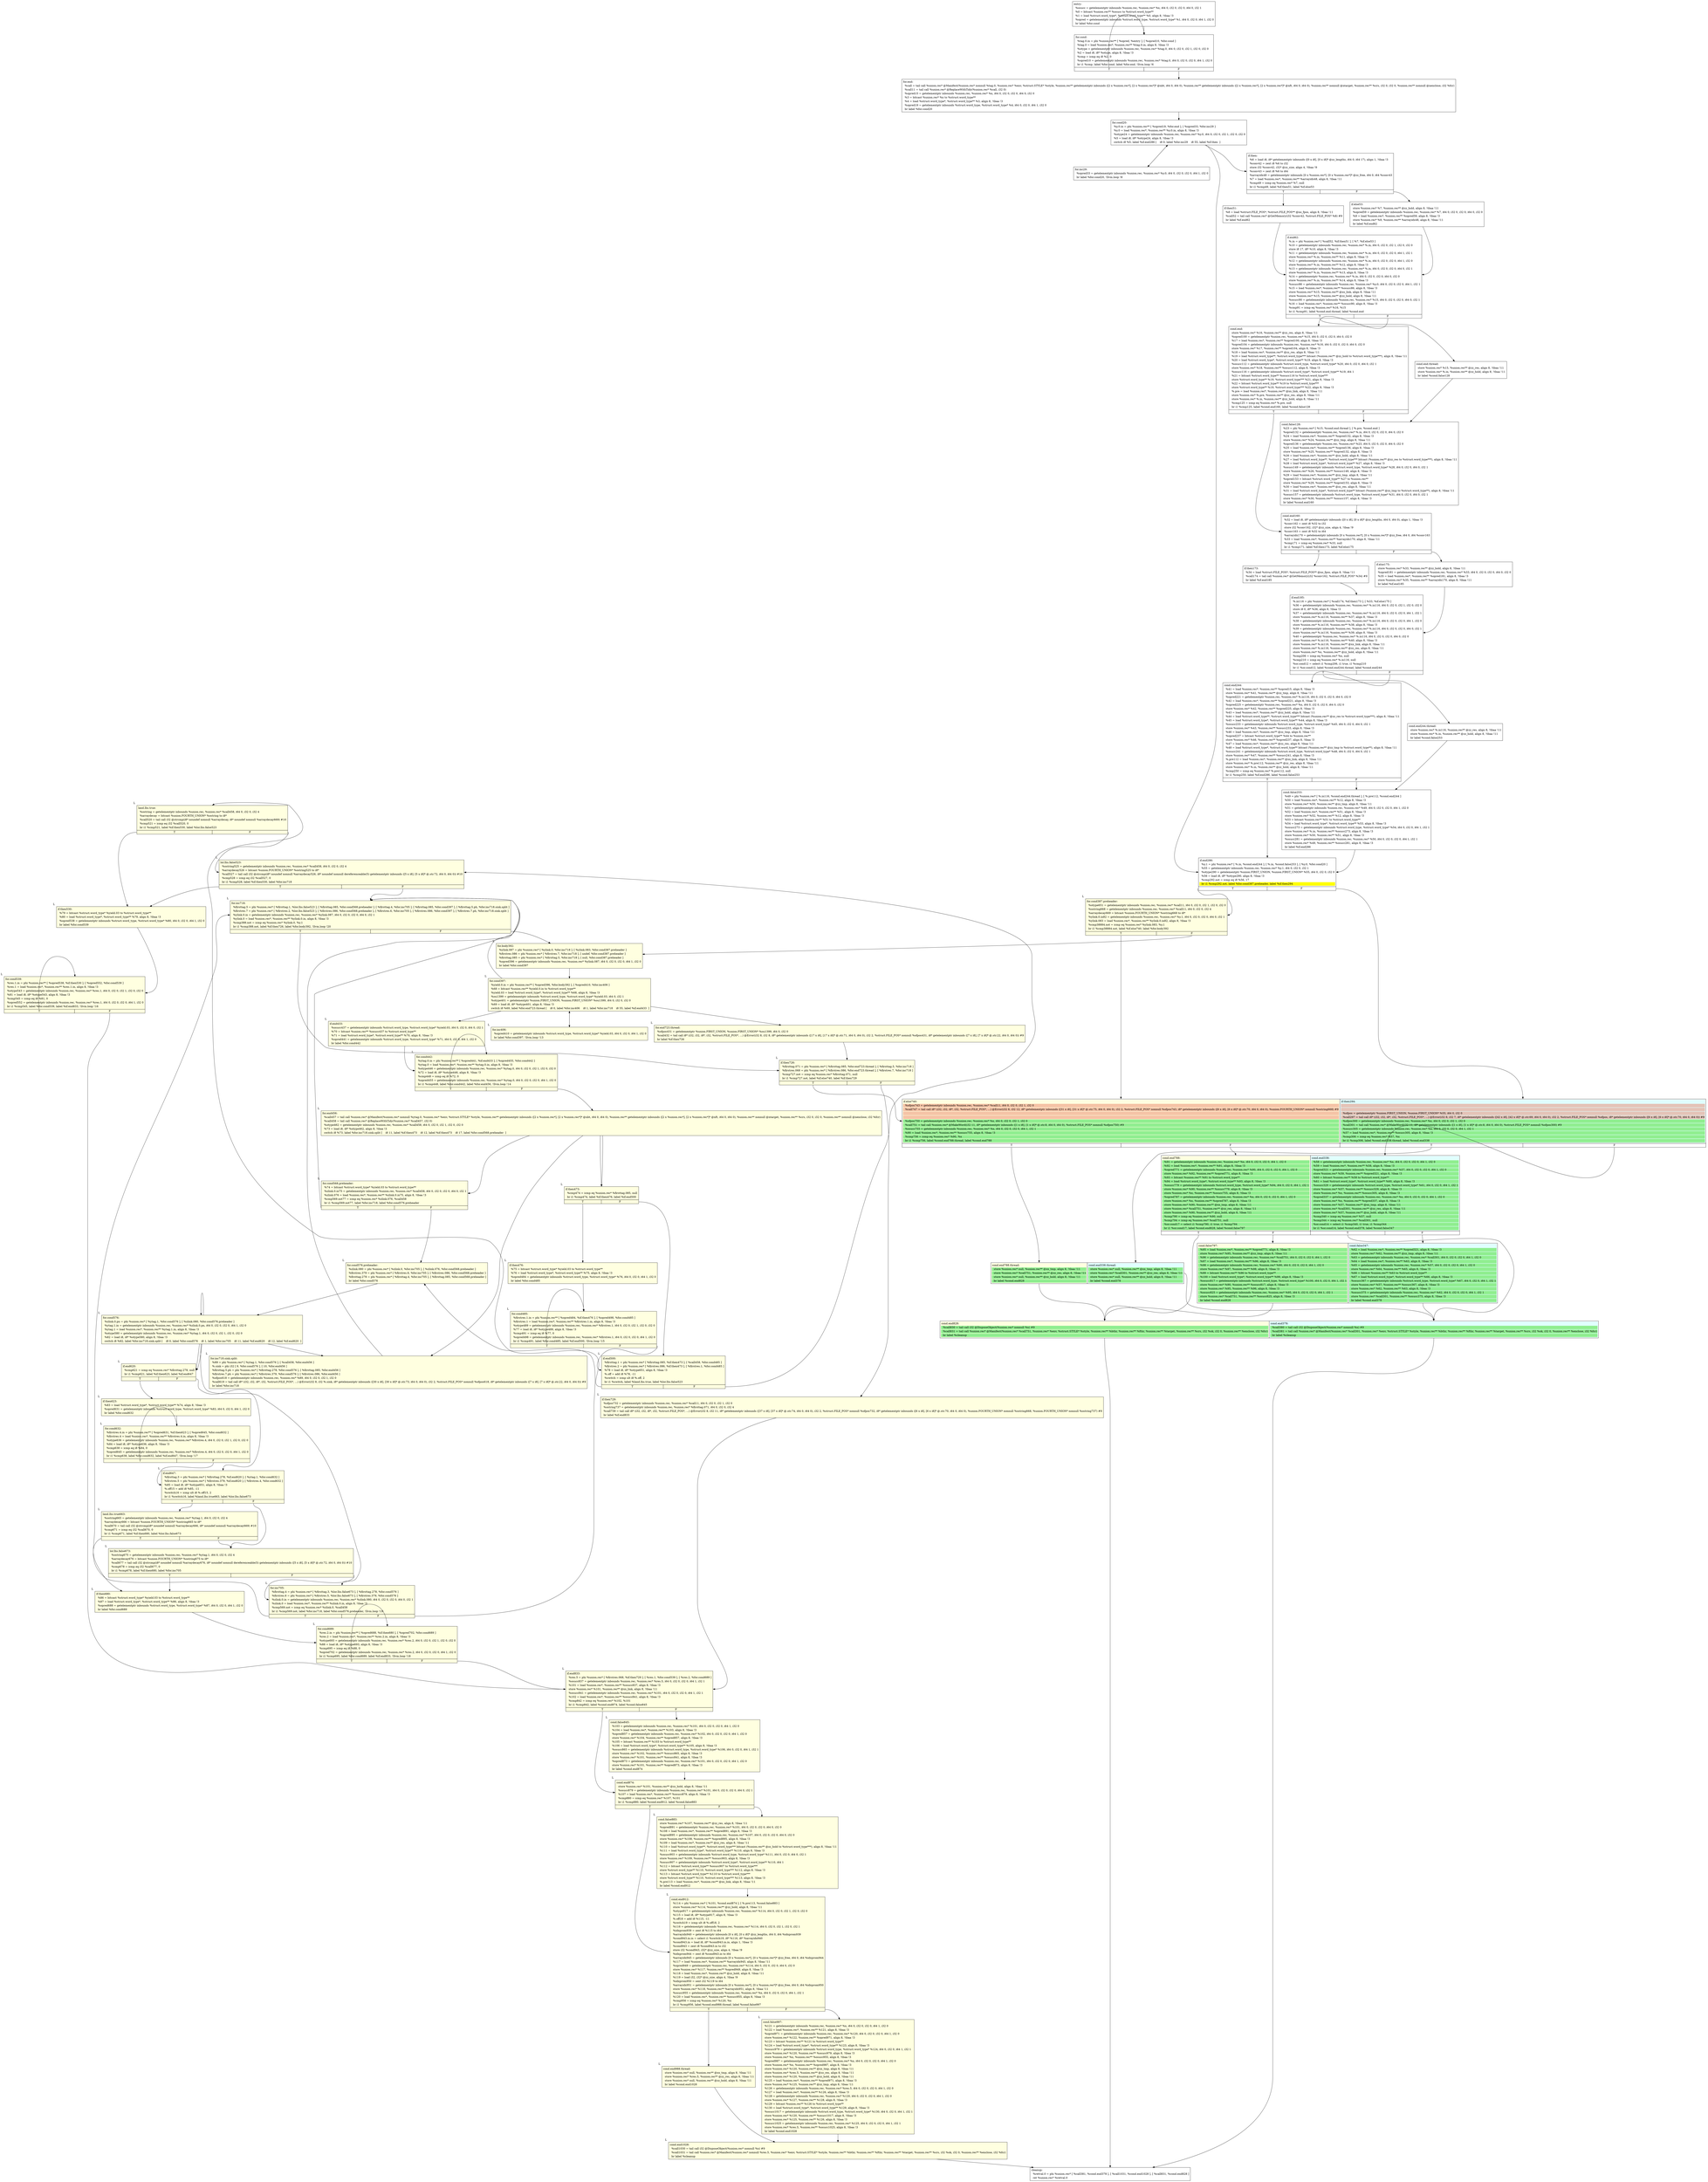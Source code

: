 digraph {
m_bb0 [shape = none, label  = <<table border="0" cellspacing="0">
<tr><td port="f1" border="1" colspan="2"><table bgcolor="LightYellow" border="0">
<tr><td align="left">if.else740:</td></tr>
<tr><td bgcolor="#e8765c70" align="left">  %ofpos743 = getelementptr inbounds %union.rec, %union.rec* %call11, i64 0, i32 0, i32 1, i32 0</td></tr>
<tr><td bgcolor="#e8765c70" align="left">  %call747 = tail call i8* (i32, i32, i8*, i32, %struct.FILE_POS*, ...) @Error(i32 8, i32 12, i8* getelementptr inbounds ([31 x i8], [31 x i8]* @.str.75, i64 0, i64 0), i32 2, %struct.FILE_POS* nonnull %ofpos743, i8* getelementptr inbounds ([6 x i8], [6 x i8]* @.str.70, i64 0, i64 0), %union.FOURTH_UNION* nonnull %ostring668) #9</td></tr>
<tr><td bgcolor="#e8765c70" align="left"> </td></tr>
<tr><td bgcolor="#e8765c70" align="left"> </td></tr>
<tr><td bgcolor="lightgreen" align="left">  %ofpos750 = getelementptr inbounds %union.rec, %union.rec* %x, i64 0, i32 0, i32 1, i32 0</td></tr>
<tr><td bgcolor="lightgreen" align="left">  %call751 = tail call %union.rec* @MakeWord(i32 11, i8* getelementptr inbounds ([1 x i8], [1 x i8]* @.str.8, i64 0, i64 0), %struct.FILE_POS* nonnull %ofpos750) #9</td></tr>
<tr><td bgcolor="lightgreen" align="left">  %osucc755 = getelementptr inbounds %union.rec, %union.rec* %x, i64 0, i32 0, i32 0, i64 1, i32 1</td></tr>
<tr><td bgcolor="lightgreen" align="left">  %90 = load %union.rec*, %union.rec** %osucc755, align 8, !tbaa !3</td></tr>
<tr><td bgcolor="lightgreen" align="left">  %cmp756 = icmp eq %union.rec* %90, %x</td></tr>
<tr><td bgcolor="lightgreen" align="left">  br i1 %cmp756, label %cond.end788.thread, label %cond.end788</td></tr>
</table>
</td>
<td port="f2" border="1" colspan="2"><table bgcolor="LightCyan" border="0">
<tr><td align="left">if.then294:</td></tr>
<tr><td bgcolor="#e8765c70" align="left"> </td></tr>
<tr><td bgcolor="#e8765c70" align="left"> </td></tr>
<tr><td bgcolor="#e8765c70" align="left">  %ofpos = getelementptr %union.FIRST_UNION, %union.FIRST_UNION* %55, i64 0, i32 0</td></tr>
<tr><td bgcolor="#e8765c70" align="left">  %call297 = tail call i8* (i32, i32, i8*, i32, %struct.FILE_POS*, ...) @Error(i32 8, i32 7, i8* getelementptr inbounds ([42 x i8], [42 x i8]* @.str.69, i64 0, i64 0), i32 2, %struct.FILE_POS* nonnull %ofpos, i8* getelementptr inbounds ([6 x i8], [6 x i8]* @.str.70, i64 0, i64 0)) #9</td></tr>
<tr><td bgcolor="lightgreen" align="left">  %ofpos300 = getelementptr inbounds %union.rec, %union.rec* %x, i64 0, i32 0, i32 1, i32 0</td></tr>
<tr><td bgcolor="lightgreen" align="left">  %call301 = tail call %union.rec* @MakeWord(i32 11, i8* getelementptr inbounds ([1 x i8], [1 x i8]* @.str.8, i64 0, i64 0), %struct.FILE_POS* nonnull %ofpos300) #9</td></tr>
<tr><td bgcolor="lightgreen" align="left">  %osucc305 = getelementptr inbounds %union.rec, %union.rec* %x, i64 0, i32 0, i32 0, i64 1, i32 1</td></tr>
<tr><td bgcolor="lightgreen" align="left">  %57 = load %union.rec*, %union.rec** %osucc305, align 8, !tbaa !3</td></tr>
<tr><td bgcolor="lightgreen" align="left">  %cmp306 = icmp eq %union.rec* %57, %x</td></tr>
<tr><td bgcolor="lightgreen" align="left">  br i1 %cmp306, label %cond.end338.thread, label %cond.end338</td></tr>
</table>
</td></tr>
<tr><td border="1" port="f1T">T</td><td border="1" port="f1F">F</td>
<td border="1" port="f2T">T</td><td border="1" port="f2F">F</td>
</tr>
</table>> ]
m_bb1 [shape = none, label  = <<table border="0" cellspacing="0">
<tr><td port="f1" border="1" colspan="2"><table bgcolor="LightYellow" border="0">
<tr><td align="left">cond.end788.thread:</td></tr>
<tr><td bgcolor="lightgreen" align="left">  store %union.rec* null, %union.rec** @xx_tmp, align 8, !tbaa !11</td></tr>
<tr><td bgcolor="lightgreen" align="left">  store %union.rec* %call751, %union.rec** @zz_res, align 8, !tbaa !11</td></tr>
<tr><td bgcolor="lightgreen" align="left">  store %union.rec* null, %union.rec** @zz_hold, align 8, !tbaa !11</td></tr>
<tr><td bgcolor="lightgreen" align="left">  br label %cond.end828</td></tr>
</table>
</td>
<td port="f2" border="1" colspan="2"><table bgcolor="LightCyan" border="0">
<tr><td align="left">cond.end338.thread:</td></tr>
<tr><td bgcolor="lightgreen" align="left">  store %union.rec* null, %union.rec** @xx_tmp, align 8, !tbaa !11</td></tr>
<tr><td bgcolor="lightgreen" align="left">  store %union.rec* %call301, %union.rec** @zz_res, align 8, !tbaa !11</td></tr>
<tr><td bgcolor="lightgreen" align="left">  store %union.rec* null, %union.rec** @zz_hold, align 8, !tbaa !11</td></tr>
<tr><td bgcolor="lightgreen" align="left">  br label %cond.end378</td></tr>
</table>
</td></tr>
</table>> ]
m_bb2 [shape = none, label  = <<table border="0" cellspacing="0">
<tr><td port="f1" border="1" colspan="2"><table bgcolor="LightYellow" border="0">
<tr><td align="left">cond.end828:</td></tr>
<tr><td bgcolor="lightgreen" align="left">  %call830 = tail call i32 @DisposeObject(%union.rec* nonnull %x) #9</td></tr>
<tr><td bgcolor="lightgreen" align="left">  %call831 = tail call %union.rec* @Manifest(%union.rec* %call751, %union.rec* %env, %struct.STYLE* %style, %union.rec** %bthr, %union.rec** %fthr, %union.rec** %target, %union.rec** %crs, i32 %ok, i32 0, %union.rec** %enclose, i32 %fcr)</td></tr>
<tr><td bgcolor="lightgreen" align="left">  br label %cleanup</td></tr>
</table>
</td>
<td port="f2" border="1" colspan="2"><table bgcolor="LightCyan" border="0">
<tr><td align="left">cond.end378:</td></tr>
<tr><td bgcolor="lightgreen" align="left">  %call380 = tail call i32 @DisposeObject(%union.rec* nonnull %x) #9</td></tr>
<tr><td bgcolor="lightgreen" align="left">  %call381 = tail call %union.rec* @Manifest(%union.rec* %call301, %union.rec* %env, %struct.STYLE* %style, %union.rec** %bthr, %union.rec** %fthr, %union.rec** %target, %union.rec** %crs, i32 %ok, i32 0, %union.rec** %enclose, i32 %fcr)</td></tr>
<tr><td bgcolor="lightgreen" align="left">  br label %cleanup</td></tr>
</table>
</td></tr>
</table>> ]
m_bb3 [shape = none, label  = <<table border="0" cellspacing="0">
<tr><td port="f1" border="1" colspan="2"><table bgcolor="LightYellow" border="0">
<tr><td align="left">cond.end788:</td></tr>
<tr><td bgcolor="lightgreen" align="left">  %91 = getelementptr inbounds %union.rec, %union.rec* %x, i64 0, i32 0, i32 0, i64 1, i32 0</td></tr>
<tr><td bgcolor="lightgreen" align="left">  %92 = load %union.rec*, %union.rec** %91, align 8, !tbaa !3</td></tr>
<tr><td bgcolor="lightgreen" align="left">  %opred771 = getelementptr inbounds %union.rec, %union.rec* %90, i64 0, i32 0, i32 0, i64 1, i32 0</td></tr>
<tr><td bgcolor="lightgreen" align="left">  store %union.rec* %92, %union.rec** %opred771, align 8, !tbaa !3</td></tr>
<tr><td bgcolor="lightgreen" align="left">  %93 = bitcast %union.rec** %91 to %struct.word_type**</td></tr>
<tr><td bgcolor="lightgreen" align="left">  %94 = load %struct.word_type*, %struct.word_type** %93, align 8, !tbaa !3</td></tr>
<tr><td bgcolor="lightgreen" align="left">  %osucc779 = getelementptr inbounds %struct.word_type, %struct.word_type* %94, i64 0, i32 0, i64 1, i32 1</td></tr>
<tr><td bgcolor="lightgreen" align="left">  store %union.rec* %90, %union.rec** %osucc779, align 8, !tbaa !3</td></tr>
<tr><td bgcolor="lightgreen" align="left">  store %union.rec* %x, %union.rec** %osucc755, align 8, !tbaa !3</td></tr>
<tr><td bgcolor="lightgreen" align="left">  %opred787 = getelementptr inbounds %union.rec, %union.rec* %x, i64 0, i32 0, i32 0, i64 1, i32 0</td></tr>
<tr><td bgcolor="lightgreen" align="left">  store %union.rec* %x, %union.rec** %opred787, align 8, !tbaa !3</td></tr>
<tr><td bgcolor="lightgreen" align="left">  store %union.rec* %90, %union.rec** @xx_tmp, align 8, !tbaa !11</td></tr>
<tr><td bgcolor="lightgreen" align="left">  store %union.rec* %call751, %union.rec** @zz_res, align 8, !tbaa !11</td></tr>
<tr><td bgcolor="lightgreen" align="left">  store %union.rec* %90, %union.rec** @zz_hold, align 8, !tbaa !11</td></tr>
<tr><td bgcolor="lightgreen" align="left">  %cmp790 = icmp eq %union.rec* %90, null</td></tr>
<tr><td bgcolor="lightgreen" align="left">  %cmp794 = icmp eq %union.rec* %call751, null</td></tr>
<tr><td bgcolor="lightgreen" align="left">  %or.cond17 = select i1 %cmp790, i1 true, i1 %cmp794</td></tr>
<tr><td bgcolor="lightgreen" align="left">  br i1 %or.cond17, label %cond.end828, label %cond.false797</td></tr>
</table>
</td>
<td port="f2" border="1" colspan="2"><table bgcolor="LightCyan" border="0">
<tr><td align="left">cond.end338:</td></tr>
<tr><td bgcolor="lightgreen" align="left">  %58 = getelementptr inbounds %union.rec, %union.rec* %x, i64 0, i32 0, i32 0, i64 1, i32 0</td></tr>
<tr><td bgcolor="lightgreen" align="left">  %59 = load %union.rec*, %union.rec** %58, align 8, !tbaa !3</td></tr>
<tr><td bgcolor="lightgreen" align="left">  %opred321 = getelementptr inbounds %union.rec, %union.rec* %57, i64 0, i32 0, i32 0, i64 1, i32 0</td></tr>
<tr><td bgcolor="lightgreen" align="left">  store %union.rec* %59, %union.rec** %opred321, align 8, !tbaa !3</td></tr>
<tr><td bgcolor="lightgreen" align="left">  %60 = bitcast %union.rec** %58 to %struct.word_type**</td></tr>
<tr><td bgcolor="lightgreen" align="left">  %61 = load %struct.word_type*, %struct.word_type** %60, align 8, !tbaa !3</td></tr>
<tr><td bgcolor="lightgreen" align="left">  %osucc329 = getelementptr inbounds %struct.word_type, %struct.word_type* %61, i64 0, i32 0, i64 1, i32 1</td></tr>
<tr><td bgcolor="lightgreen" align="left">  store %union.rec* %57, %union.rec** %osucc329, align 8, !tbaa !3</td></tr>
<tr><td bgcolor="lightgreen" align="left">  store %union.rec* %x, %union.rec** %osucc305, align 8, !tbaa !3</td></tr>
<tr><td bgcolor="lightgreen" align="left">  %opred337 = getelementptr inbounds %union.rec, %union.rec* %x, i64 0, i32 0, i32 0, i64 1, i32 0</td></tr>
<tr><td bgcolor="lightgreen" align="left">  store %union.rec* %x, %union.rec** %opred337, align 8, !tbaa !3</td></tr>
<tr><td bgcolor="lightgreen" align="left">  store %union.rec* %57, %union.rec** @xx_tmp, align 8, !tbaa !11</td></tr>
<tr><td bgcolor="lightgreen" align="left">  store %union.rec* %call301, %union.rec** @zz_res, align 8, !tbaa !11</td></tr>
<tr><td bgcolor="lightgreen" align="left">  store %union.rec* %57, %union.rec** @zz_hold, align 8, !tbaa !11</td></tr>
<tr><td bgcolor="lightgreen" align="left">  %cmp340 = icmp eq %union.rec* %57, null</td></tr>
<tr><td bgcolor="lightgreen" align="left">  %cmp344 = icmp eq %union.rec* %call301, null</td></tr>
<tr><td bgcolor="lightgreen" align="left">  %or.cond14 = select i1 %cmp340, i1 true, i1 %cmp344</td></tr>
<tr><td bgcolor="lightgreen" align="left">  br i1 %or.cond14, label %cond.end378, label %cond.false347</td></tr>
</table>
</td></tr>
<tr><td border="1" port="f1T">T</td><td border="1" port="f1F">F</td>
<td border="1" port="f2T">T</td><td border="1" port="f2F">F</td>
</tr>
</table>> ]
m_bb4 [shape = none, label  = <<table border="0" cellspacing="0">
<tr><td port="f1" border="1" colspan="2"><table bgcolor="LightYellow" border="0">
<tr><td align="left">cond.false797:</td></tr>
<tr><td bgcolor="lightgreen" align="left">  %95 = load %union.rec*, %union.rec** %opred771, align 8, !tbaa !3</td></tr>
<tr><td bgcolor="lightgreen" align="left">  store %union.rec* %95, %union.rec** @zz_tmp, align 8, !tbaa !11</td></tr>
<tr><td bgcolor="lightgreen" align="left">  %96 = getelementptr inbounds %union.rec, %union.rec* %call751, i64 0, i32 0, i32 0, i64 1, i32 0</td></tr>
<tr><td bgcolor="lightgreen" align="left">  %97 = load %union.rec*, %union.rec** %96, align 8, !tbaa !3</td></tr>
<tr><td bgcolor="lightgreen" align="left">  %98 = getelementptr inbounds %union.rec, %union.rec* %90, i64 0, i32 0, i32 0, i64 1, i32 0</td></tr>
<tr><td bgcolor="lightgreen" align="left">  store %union.rec* %97, %union.rec** %98, align 8, !tbaa !3</td></tr>
<tr><td bgcolor="lightgreen" align="left">  %99 = bitcast %union.rec** %96 to %struct.word_type**</td></tr>
<tr><td bgcolor="lightgreen" align="left">  %100 = load %struct.word_type*, %struct.word_type** %99, align 8, !tbaa !3</td></tr>
<tr><td bgcolor="lightgreen" align="left">  %osucc817 = getelementptr inbounds %struct.word_type, %struct.word_type* %100, i64 0, i32 0, i64 1, i32 1</td></tr>
<tr><td bgcolor="lightgreen" align="left">  store %union.rec* %90, %union.rec** %osucc817, align 8, !tbaa !3</td></tr>
<tr><td bgcolor="lightgreen" align="left">  store %union.rec* %95, %union.rec** %96, align 8, !tbaa !3</td></tr>
<tr><td bgcolor="lightgreen" align="left">  %osucc825 = getelementptr inbounds %union.rec, %union.rec* %95, i64 0, i32 0, i32 0, i64 1, i32 1</td></tr>
<tr><td bgcolor="lightgreen" align="left">  store %union.rec* %call751, %union.rec** %osucc825, align 8, !tbaa !3</td></tr>
<tr><td bgcolor="lightgreen" align="left">  br label %cond.end828</td></tr>
</table>
</td>
<td port="f2" border="1" colspan="2"><table bgcolor="LightCyan" border="0">
<tr><td align="left">cond.false347:</td></tr>
<tr><td bgcolor="lightgreen" align="left">  %62 = load %union.rec*, %union.rec** %opred321, align 8, !tbaa !3</td></tr>
<tr><td bgcolor="lightgreen" align="left">  store %union.rec* %62, %union.rec** @zz_tmp, align 8, !tbaa !11</td></tr>
<tr><td bgcolor="lightgreen" align="left">  %63 = getelementptr inbounds %union.rec, %union.rec* %call301, i64 0, i32 0, i32 0, i64 1, i32 0</td></tr>
<tr><td bgcolor="lightgreen" align="left">  %64 = load %union.rec*, %union.rec** %63, align 8, !tbaa !3</td></tr>
<tr><td bgcolor="lightgreen" align="left">  %65 = getelementptr inbounds %union.rec, %union.rec* %57, i64 0, i32 0, i32 0, i64 1, i32 0</td></tr>
<tr><td bgcolor="lightgreen" align="left">  store %union.rec* %64, %union.rec** %65, align 8, !tbaa !3</td></tr>
<tr><td bgcolor="lightgreen" align="left">  %66 = bitcast %union.rec** %63 to %struct.word_type**</td></tr>
<tr><td bgcolor="lightgreen" align="left">  %67 = load %struct.word_type*, %struct.word_type** %66, align 8, !tbaa !3</td></tr>
<tr><td bgcolor="lightgreen" align="left">  %osucc367 = getelementptr inbounds %struct.word_type, %struct.word_type* %67, i64 0, i32 0, i64 1, i32 1</td></tr>
<tr><td bgcolor="lightgreen" align="left">  store %union.rec* %57, %union.rec** %osucc367, align 8, !tbaa !3</td></tr>
<tr><td bgcolor="lightgreen" align="left">  store %union.rec* %62, %union.rec** %63, align 8, !tbaa !3</td></tr>
<tr><td bgcolor="lightgreen" align="left">  %osucc375 = getelementptr inbounds %union.rec, %union.rec* %62, i64 0, i32 0, i32 0, i64 1, i32 1</td></tr>
<tr><td bgcolor="lightgreen" align="left">  store %union.rec* %call301, %union.rec** %osucc375, align 8, !tbaa !3</td></tr>
<tr><td bgcolor="lightgreen" align="left">  br label %cond.end378</td></tr>
</table>
</td></tr>
</table>> ]
f_bb0 [shape = none, label  = <<table  border="0" cellspacing="0">
<tr><td port="f" border="1"><table border="0">
<tr><td align="left">entry:</td></tr>
<tr><td align="left">  %osucc = getelementptr inbounds %union.rec, %union.rec* %x, i64 0, i32 0, i32 0, i64 0, i32 1</td></tr>
<tr><td align="left">  %0 = bitcast %union.rec** %osucc to %struct.word_type**</td></tr>
<tr><td align="left">  %1 = load %struct.word_type*, %struct.word_type** %0, align 8, !tbaa !3</td></tr>
<tr><td align="left">  %opred = getelementptr inbounds %struct.word_type, %struct.word_type* %1, i64 0, i32 0, i64 1, i32 0</td></tr>
<tr><td align="left">  br label %for.cond</td></tr>
</table>
</td></tr>
</table>> ]
f_bb1 [shape = none, label  = <<table  border="0" cellspacing="0">
<tr><td port="f" border="1" colspan="2"><table border="0">
<tr><td align="left">for.cond:</td></tr>
<tr><td align="left">  %tag.0.in = phi %union.rec** [ %opred, %entry ], [ %opred10, %for.cond ]</td></tr>
<tr><td align="left">  %tag.0 = load %union.rec*, %union.rec** %tag.0.in, align 8, !tbaa !3</td></tr>
<tr><td align="left">  %otype = getelementptr inbounds %union.rec, %union.rec* %tag.0, i64 0, i32 0, i32 1, i32 0, i32 0</td></tr>
<tr><td align="left">  %2 = load i8, i8* %otype, align 8, !tbaa !3</td></tr>
<tr><td align="left">  %cmp = icmp eq i8 %2, 0</td></tr>
<tr><td align="left">  %opred10 = getelementptr inbounds %union.rec, %union.rec* %tag.0, i64 0, i32 0, i32 0, i64 1, i32 0</td></tr>
<tr><td align="left">  br i1 %cmp, label %for.cond, label %for.end, !llvm.loop !6</td></tr>
</table>
</td></tr>
<tr><td border="1" port="fT">T</td><td border="1" port="fF">F</td></tr>
</table>> ]
f_bb2 [shape = none, label  = <<table  border="0" cellspacing="0">
<tr><td port="f" border="1"><table border="0">
<tr><td align="left">for.end:</td></tr>
<tr><td align="left">  %call = tail call %union.rec* @Manifest(%union.rec* nonnull %tag.0, %union.rec* %env, %struct.STYLE* %style, %union.rec** getelementptr inbounds ([2 x %union.rec*], [2 x %union.rec*]* @nbt, i64 0, i64 0), %union.rec** getelementptr inbounds ([2 x %union.rec*], [2 x %union.rec*]* @nft, i64 0, i64 0), %union.rec** nonnull @ntarget, %union.rec** %crs, i32 0, i32 0, %union.rec** nonnull @nenclose, i32 %fcr)</td></tr>
<tr><td align="left">  %call11 = tail call %union.rec* @ReplaceWithTidy(%union.rec* %call, i32 0)</td></tr>
<tr><td align="left">  %opred15 = getelementptr inbounds %union.rec, %union.rec* %x, i64 0, i32 0, i32 0, i64 0, i32 0</td></tr>
<tr><td align="left">  %3 = bitcast %union.rec* %x to %struct.word_type**</td></tr>
<tr><td align="left">  %4 = load %struct.word_type*, %struct.word_type** %3, align 8, !tbaa !3</td></tr>
<tr><td align="left">  %opred19 = getelementptr inbounds %struct.word_type, %struct.word_type* %4, i64 0, i32 0, i64 1, i32 0</td></tr>
<tr><td align="left">  br label %for.cond20</td></tr>
</table>
</td></tr>
</table>> ]
f_bb3 [shape = none, label  = <<table  border="0" cellspacing="0">
<tr><td port="f" border="1"><table border="0">
<tr><td align="left">for.cond20:</td></tr>
<tr><td align="left">  %y.0.in = phi %union.rec** [ %opred19, %for.end ], [ %opred33, %for.inc29 ]</td></tr>
<tr><td align="left">  %y.0 = load %union.rec*, %union.rec** %y.0.in, align 8, !tbaa !3</td></tr>
<tr><td align="left">  %otype24 = getelementptr inbounds %union.rec, %union.rec* %y.0, i64 0, i32 0, i32 1, i32 0, i32 0</td></tr>
<tr><td align="left">  %5 = load i8, i8* %otype24, align 8, !tbaa !3</td></tr>
<tr><td align="left">  switch i8 %5, label %if.end286 [
    i8 0, label %for.inc29
    i8 55, label %if.then
  ]</td></tr>
</table>
</td></tr>
</table>> ]
f_bb4 [shape = none, label  = <<table  border="0" cellspacing="0">
<tr><td port="f" border="1"><table border="0">
<tr><td align="left">for.inc29:</td></tr>
<tr><td align="left">  %opred33 = getelementptr inbounds %union.rec, %union.rec* %y.0, i64 0, i32 0, i32 0, i64 1, i32 0</td></tr>
<tr><td align="left">  br label %for.cond20, !llvm.loop !8</td></tr>
</table>
</td></tr>
</table>> ]
f_bb5 [shape = none, label  = <<table  border="0" cellspacing="0">
<tr><td port="f" border="1" colspan="2"><table border="0">
<tr><td align="left">if.then:</td></tr>
<tr><td align="left">  %6 = load i8, i8* getelementptr inbounds ([0 x i8], [0 x i8]* @zz_lengths, i64 0, i64 17), align 1, !tbaa !3</td></tr>
<tr><td align="left">  %conv42 = zext i8 %6 to i32</td></tr>
<tr><td align="left">  store i32 %conv42, i32* @zz_size, align 4, !tbaa !9</td></tr>
<tr><td align="left">  %conv43 = zext i8 %6 to i64</td></tr>
<tr><td align="left">  %arrayidx48 = getelementptr inbounds [0 x %union.rec*], [0 x %union.rec*]* @zz_free, i64 0, i64 %conv43</td></tr>
<tr><td align="left">  %7 = load %union.rec*, %union.rec** %arrayidx48, align 8, !tbaa !11</td></tr>
<tr><td align="left">  %cmp49 = icmp eq %union.rec* %7, null</td></tr>
<tr><td align="left">  br i1 %cmp49, label %if.then51, label %if.else53</td></tr>
</table>
</td></tr>
<tr><td border="1" port="fT">T</td><td border="1" port="fF">F</td></tr>
</table>> ]
f_bb6 [shape = none, label  = <<table  border="0" cellspacing="0">
<tr><td port="f" border="1"><table border="0">
<tr><td align="left">if.then51:</td></tr>
<tr><td align="left">  %8 = load %struct.FILE_POS*, %struct.FILE_POS** @no_fpos, align 8, !tbaa !11</td></tr>
<tr><td align="left">  %call52 = tail call %union.rec* @GetMemory(i32 %conv42, %struct.FILE_POS* %8) #9</td></tr>
<tr><td align="left">  br label %if.end62</td></tr>
</table>
</td></tr>
</table>> ]
f_bb7 [shape = none, label  = <<table  border="0" cellspacing="0">
<tr><td port="f" border="1"><table border="0">
<tr><td align="left">if.else53:</td></tr>
<tr><td align="left">  store %union.rec* %7, %union.rec** @zz_hold, align 8, !tbaa !11</td></tr>
<tr><td align="left">  %opred59 = getelementptr inbounds %union.rec, %union.rec* %7, i64 0, i32 0, i32 0, i64 0, i32 0</td></tr>
<tr><td align="left">  %9 = load %union.rec*, %union.rec** %opred59, align 8, !tbaa !3</td></tr>
<tr><td align="left">  store %union.rec* %9, %union.rec** %arrayidx48, align 8, !tbaa !11</td></tr>
<tr><td align="left">  br label %if.end62</td></tr>
</table>
</td></tr>
</table>> ]
f_bb8 [shape = none, label  = <<table  border="0" cellspacing="0">
<tr><td port="f" border="1" colspan="2"><table border="0">
<tr><td align="left">if.end62:</td></tr>
<tr><td align="left">  %.in = phi %union.rec* [ %call52, %if.then51 ], [ %7, %if.else53 ]</td></tr>
<tr><td align="left">  %10 = getelementptr inbounds %union.rec, %union.rec* %.in, i64 0, i32 0, i32 1, i32 0, i32 0</td></tr>
<tr><td align="left">  store i8 17, i8* %10, align 8, !tbaa !3</td></tr>
<tr><td align="left">  %11 = getelementptr inbounds %union.rec, %union.rec* %.in, i64 0, i32 0, i32 0, i64 1, i32 1</td></tr>
<tr><td align="left">  store %union.rec* %.in, %union.rec** %11, align 8, !tbaa !3</td></tr>
<tr><td align="left">  %12 = getelementptr inbounds %union.rec, %union.rec* %.in, i64 0, i32 0, i32 0, i64 1, i32 0</td></tr>
<tr><td align="left">  store %union.rec* %.in, %union.rec** %12, align 8, !tbaa !3</td></tr>
<tr><td align="left">  %13 = getelementptr inbounds %union.rec, %union.rec* %.in, i64 0, i32 0, i32 0, i64 0, i32 1</td></tr>
<tr><td align="left">  store %union.rec* %.in, %union.rec** %13, align 8, !tbaa !3</td></tr>
<tr><td align="left">  %14 = getelementptr %union.rec, %union.rec* %.in, i64 0, i32 0, i32 0, i64 0, i32 0</td></tr>
<tr><td align="left">  store %union.rec* %.in, %union.rec** %14, align 8, !tbaa !3</td></tr>
<tr><td align="left">  %osucc86 = getelementptr inbounds %union.rec, %union.rec* %y.0, i64 0, i32 0, i32 0, i64 1, i32 1</td></tr>
<tr><td align="left">  %15 = load %union.rec*, %union.rec** %osucc86, align 8, !tbaa !3</td></tr>
<tr><td align="left">  store %union.rec* %15, %union.rec** @xx_link, align 8, !tbaa !11</td></tr>
<tr><td align="left">  store %union.rec* %15, %union.rec** @zz_hold, align 8, !tbaa !11</td></tr>
<tr><td align="left">  %osucc90 = getelementptr inbounds %union.rec, %union.rec* %15, i64 0, i32 0, i32 0, i64 0, i32 1</td></tr>
<tr><td align="left">  %16 = load %union.rec*, %union.rec** %osucc90, align 8, !tbaa !3</td></tr>
<tr><td align="left">  %cmp91 = icmp eq %union.rec* %16, %15</td></tr>
<tr><td align="left">  br i1 %cmp91, label %cond.end.thread, label %cond.end</td></tr>
</table>
</td></tr>
<tr><td border="1" port="fT">T</td><td border="1" port="fF">F</td></tr>
</table>> ]
f_bb9 [shape = none, label  = <<table  border="0" cellspacing="0">
<tr><td port="f" border="1"><table border="0">
<tr><td align="left">cond.end.thread:</td></tr>
<tr><td align="left">  store %union.rec* %15, %union.rec** @zz_res, align 8, !tbaa !11</td></tr>
<tr><td align="left">  store %union.rec* %.in, %union.rec** @zz_hold, align 8, !tbaa !11</td></tr>
<tr><td align="left">  br label %cond.false128</td></tr>
</table>
</td></tr>
</table>> ]
f_bb10 [shape = none, label  = <<table  border="0" cellspacing="0">
<tr><td port="f" border="1" colspan="2"><table border="0">
<tr><td align="left">cond.end:</td></tr>
<tr><td align="left">  store %union.rec* %16, %union.rec** @zz_res, align 8, !tbaa !11</td></tr>
<tr><td align="left">  %opred100 = getelementptr %union.rec, %union.rec* %15, i64 0, i32 0, i32 0, i64 0, i32 0</td></tr>
<tr><td align="left">  %17 = load %union.rec*, %union.rec** %opred100, align 8, !tbaa !3</td></tr>
<tr><td align="left">  %opred104 = getelementptr inbounds %union.rec, %union.rec* %16, i64 0, i32 0, i32 0, i64 0, i32 0</td></tr>
<tr><td align="left">  store %union.rec* %17, %union.rec** %opred104, align 8, !tbaa !3</td></tr>
<tr><td align="left">  %18 = load %union.rec*, %union.rec** @zz_res, align 8, !tbaa !11</td></tr>
<tr><td align="left">  %19 = load %struct.word_type**, %struct.word_type*** bitcast (%union.rec** @zz_hold to %struct.word_type***), align 8, !tbaa !11</td></tr>
<tr><td align="left">  %20 = load %struct.word_type*, %struct.word_type** %19, align 8, !tbaa !3</td></tr>
<tr><td align="left">  %osucc112 = getelementptr inbounds %struct.word_type, %struct.word_type* %20, i64 0, i32 0, i64 0, i32 1</td></tr>
<tr><td align="left">  store %union.rec* %18, %union.rec** %osucc112, align 8, !tbaa !3</td></tr>
<tr><td align="left">  %osucc116 = getelementptr inbounds %struct.word_type*, %struct.word_type** %19, i64 1</td></tr>
<tr><td align="left">  %21 = bitcast %struct.word_type** %osucc116 to %struct.word_type***</td></tr>
<tr><td align="left">  store %struct.word_type** %19, %struct.word_type*** %21, align 8, !tbaa !3</td></tr>
<tr><td align="left">  %22 = bitcast %struct.word_type** %19 to %struct.word_type***</td></tr>
<tr><td align="left">  store %struct.word_type** %19, %struct.word_type*** %22, align 8, !tbaa !3</td></tr>
<tr><td align="left">  %.pre = load %union.rec*, %union.rec** @xx_link, align 8, !tbaa !11</td></tr>
<tr><td align="left">  store %union.rec* %.pre, %union.rec** @zz_res, align 8, !tbaa !11</td></tr>
<tr><td align="left">  store %union.rec* %.in, %union.rec** @zz_hold, align 8, !tbaa !11</td></tr>
<tr><td align="left">  %cmp125 = icmp eq %union.rec* %.pre, null</td></tr>
<tr><td align="left">  br i1 %cmp125, label %cond.end160, label %cond.false128</td></tr>
</table>
</td></tr>
<tr><td border="1" port="fT">T</td><td border="1" port="fF">F</td></tr>
</table>> ]
f_bb11 [shape = none, label  = <<table  border="0" cellspacing="0">
<tr><td port="f" border="1"><table border="0">
<tr><td align="left">cond.false128:</td></tr>
<tr><td align="left">  %23 = phi %union.rec* [ %15, %cond.end.thread ], [ %.pre, %cond.end ]</td></tr>
<tr><td align="left">  %opred132 = getelementptr %union.rec, %union.rec* %.in, i64 0, i32 0, i32 0, i64 0, i32 0</td></tr>
<tr><td align="left">  %24 = load %union.rec*, %union.rec** %opred132, align 8, !tbaa !3</td></tr>
<tr><td align="left">  store %union.rec* %24, %union.rec** @zz_tmp, align 8, !tbaa !11</td></tr>
<tr><td align="left">  %opred136 = getelementptr %union.rec, %union.rec* %23, i64 0, i32 0, i32 0, i64 0, i32 0</td></tr>
<tr><td align="left">  %25 = load %union.rec*, %union.rec** %opred136, align 8, !tbaa !3</td></tr>
<tr><td align="left">  store %union.rec* %25, %union.rec** %opred132, align 8, !tbaa !3</td></tr>
<tr><td align="left">  %26 = load %union.rec*, %union.rec** @zz_hold, align 8, !tbaa !11</td></tr>
<tr><td align="left">  %27 = load %struct.word_type**, %struct.word_type*** bitcast (%union.rec** @zz_res to %struct.word_type***), align 8, !tbaa !11</td></tr>
<tr><td align="left">  %28 = load %struct.word_type*, %struct.word_type** %27, align 8, !tbaa !3</td></tr>
<tr><td align="left">  %osucc149 = getelementptr inbounds %struct.word_type, %struct.word_type* %28, i64 0, i32 0, i64 0, i32 1</td></tr>
<tr><td align="left">  store %union.rec* %26, %union.rec** %osucc149, align 8, !tbaa !3</td></tr>
<tr><td align="left">  %29 = load %union.rec*, %union.rec** @zz_tmp, align 8, !tbaa !11</td></tr>
<tr><td align="left">  %opred153 = bitcast %struct.word_type** %27 to %union.rec**</td></tr>
<tr><td align="left">  store %union.rec* %29, %union.rec** %opred153, align 8, !tbaa !3</td></tr>
<tr><td align="left">  %30 = load %union.rec*, %union.rec** @zz_res, align 8, !tbaa !11</td></tr>
<tr><td align="left">  %31 = load %struct.word_type*, %struct.word_type** bitcast (%union.rec** @zz_tmp to %struct.word_type**), align 8, !tbaa !11</td></tr>
<tr><td align="left">  %osucc157 = getelementptr inbounds %struct.word_type, %struct.word_type* %31, i64 0, i32 0, i64 0, i32 1</td></tr>
<tr><td align="left">  store %union.rec* %30, %union.rec** %osucc157, align 8, !tbaa !3</td></tr>
<tr><td align="left">  br label %cond.end160</td></tr>
</table>
</td></tr>
</table>> ]
f_bb12 [shape = none, label  = <<table  border="0" cellspacing="0">
<tr><td port="f" border="1" colspan="2"><table border="0">
<tr><td align="left">cond.end160:</td></tr>
<tr><td align="left">  %32 = load i8, i8* getelementptr inbounds ([0 x i8], [0 x i8]* @zz_lengths, i64 0, i64 0), align 1, !tbaa !3</td></tr>
<tr><td align="left">  %conv162 = zext i8 %32 to i32</td></tr>
<tr><td align="left">  store i32 %conv162, i32* @zz_size, align 4, !tbaa !9</td></tr>
<tr><td align="left">  %conv163 = zext i8 %32 to i64</td></tr>
<tr><td align="left">  %arrayidx170 = getelementptr inbounds [0 x %union.rec*], [0 x %union.rec*]* @zz_free, i64 0, i64 %conv163</td></tr>
<tr><td align="left">  %33 = load %union.rec*, %union.rec** %arrayidx170, align 8, !tbaa !11</td></tr>
<tr><td align="left">  %cmp171 = icmp eq %union.rec* %33, null</td></tr>
<tr><td align="left">  br i1 %cmp171, label %if.then173, label %if.else175</td></tr>
</table>
</td></tr>
<tr><td border="1" port="fT">T</td><td border="1" port="fF">F</td></tr>
</table>> ]
f_bb13 [shape = none, label  = <<table  border="0" cellspacing="0">
<tr><td port="f" border="1"><table border="0">
<tr><td align="left">if.then173:</td></tr>
<tr><td align="left">  %34 = load %struct.FILE_POS*, %struct.FILE_POS** @no_fpos, align 8, !tbaa !11</td></tr>
<tr><td align="left">  %call174 = tail call %union.rec* @GetMemory(i32 %conv162, %struct.FILE_POS* %34) #9</td></tr>
<tr><td align="left">  br label %if.end185</td></tr>
</table>
</td></tr>
</table>> ]
f_bb14 [shape = none, label  = <<table  border="0" cellspacing="0">
<tr><td port="f" border="1"><table border="0">
<tr><td align="left">if.else175:</td></tr>
<tr><td align="left">  store %union.rec* %33, %union.rec** @zz_hold, align 8, !tbaa !11</td></tr>
<tr><td align="left">  %opred181 = getelementptr inbounds %union.rec, %union.rec* %33, i64 0, i32 0, i32 0, i64 0, i32 0</td></tr>
<tr><td align="left">  %35 = load %union.rec*, %union.rec** %opred181, align 8, !tbaa !3</td></tr>
<tr><td align="left">  store %union.rec* %35, %union.rec** %arrayidx170, align 8, !tbaa !11</td></tr>
<tr><td align="left">  br label %if.end185</td></tr>
</table>
</td></tr>
</table>> ]
f_bb15 [shape = none, label  = <<table  border="0" cellspacing="0">
<tr><td port="f" border="1" colspan="2"><table border="0">
<tr><td align="left">if.end185:</td></tr>
<tr><td align="left">  %.in116 = phi %union.rec* [ %call174, %if.then173 ], [ %33, %if.else175 ]</td></tr>
<tr><td align="left">  %36 = getelementptr inbounds %union.rec, %union.rec* %.in116, i64 0, i32 0, i32 1, i32 0, i32 0</td></tr>
<tr><td align="left">  store i8 0, i8* %36, align 8, !tbaa !3</td></tr>
<tr><td align="left">  %37 = getelementptr inbounds %union.rec, %union.rec* %.in116, i64 0, i32 0, i32 0, i64 1, i32 1</td></tr>
<tr><td align="left">  store %union.rec* %.in116, %union.rec** %37, align 8, !tbaa !3</td></tr>
<tr><td align="left">  %38 = getelementptr inbounds %union.rec, %union.rec* %.in116, i64 0, i32 0, i32 0, i64 1, i32 0</td></tr>
<tr><td align="left">  store %union.rec* %.in116, %union.rec** %38, align 8, !tbaa !3</td></tr>
<tr><td align="left">  %39 = getelementptr inbounds %union.rec, %union.rec* %.in116, i64 0, i32 0, i32 0, i64 0, i32 1</td></tr>
<tr><td align="left">  store %union.rec* %.in116, %union.rec** %39, align 8, !tbaa !3</td></tr>
<tr><td align="left">  %40 = getelementptr %union.rec, %union.rec* %.in116, i64 0, i32 0, i32 0, i64 0, i32 0</td></tr>
<tr><td align="left">  store %union.rec* %.in116, %union.rec** %40, align 8, !tbaa !3</td></tr>
<tr><td align="left">  store %union.rec* %.in116, %union.rec** @xx_link, align 8, !tbaa !11</td></tr>
<tr><td align="left">  store %union.rec* %.in116, %union.rec** @zz_res, align 8, !tbaa !11</td></tr>
<tr><td align="left">  store %union.rec* %x, %union.rec** @zz_hold, align 8, !tbaa !11</td></tr>
<tr><td align="left">  %cmp206 = icmp eq %union.rec* %x, null</td></tr>
<tr><td align="left">  %cmp210 = icmp eq %union.rec* %.in116, null</td></tr>
<tr><td align="left">  %or.cond12 = select i1 %cmp206, i1 true, i1 %cmp210</td></tr>
<tr><td align="left">  br i1 %or.cond12, label %cond.end244.thread, label %cond.end244</td></tr>
</table>
</td></tr>
<tr><td border="1" port="fT">T</td><td border="1" port="fF">F</td></tr>
</table>> ]
f_bb16 [shape = none, label  = <<table  border="0" cellspacing="0">
<tr><td port="f" border="1"><table border="0">
<tr><td align="left">cond.end244.thread:</td></tr>
<tr><td align="left">  store %union.rec* %.in116, %union.rec** @zz_res, align 8, !tbaa !11</td></tr>
<tr><td align="left">  store %union.rec* %.in, %union.rec** @zz_hold, align 8, !tbaa !11</td></tr>
<tr><td align="left">  br label %cond.false253</td></tr>
</table>
</td></tr>
</table>> ]
f_bb17 [shape = none, label  = <<table  border="0" cellspacing="0">
<tr><td port="f" border="1" colspan="2"><table border="0">
<tr><td align="left">cond.end244:</td></tr>
<tr><td align="left">  %41 = load %union.rec*, %union.rec** %opred15, align 8, !tbaa !3</td></tr>
<tr><td align="left">  store %union.rec* %41, %union.rec** @zz_tmp, align 8, !tbaa !11</td></tr>
<tr><td align="left">  %opred221 = getelementptr %union.rec, %union.rec* %.in116, i64 0, i32 0, i32 0, i64 0, i32 0</td></tr>
<tr><td align="left">  %42 = load %union.rec*, %union.rec** %opred221, align 8, !tbaa !3</td></tr>
<tr><td align="left">  %opred225 = getelementptr %union.rec, %union.rec* %x, i64 0, i32 0, i32 0, i64 0, i32 0</td></tr>
<tr><td align="left">  store %union.rec* %42, %union.rec** %opred225, align 8, !tbaa !3</td></tr>
<tr><td align="left">  %43 = load %union.rec*, %union.rec** @zz_hold, align 8, !tbaa !11</td></tr>
<tr><td align="left">  %44 = load %struct.word_type**, %struct.word_type*** bitcast (%union.rec** @zz_res to %struct.word_type***), align 8, !tbaa !11</td></tr>
<tr><td align="left">  %45 = load %struct.word_type*, %struct.word_type** %44, align 8, !tbaa !3</td></tr>
<tr><td align="left">  %osucc233 = getelementptr inbounds %struct.word_type, %struct.word_type* %45, i64 0, i32 0, i64 0, i32 1</td></tr>
<tr><td align="left">  store %union.rec* %43, %union.rec** %osucc233, align 8, !tbaa !3</td></tr>
<tr><td align="left">  %46 = load %union.rec*, %union.rec** @zz_tmp, align 8, !tbaa !11</td></tr>
<tr><td align="left">  %opred237 = bitcast %struct.word_type** %44 to %union.rec**</td></tr>
<tr><td align="left">  store %union.rec* %46, %union.rec** %opred237, align 8, !tbaa !3</td></tr>
<tr><td align="left">  %47 = load %union.rec*, %union.rec** @zz_res, align 8, !tbaa !11</td></tr>
<tr><td align="left">  %48 = load %struct.word_type*, %struct.word_type** bitcast (%union.rec** @zz_tmp to %struct.word_type**), align 8, !tbaa !11</td></tr>
<tr><td align="left">  %osucc241 = getelementptr inbounds %struct.word_type, %struct.word_type* %48, i64 0, i32 0, i64 0, i32 1</td></tr>
<tr><td align="left">  store %union.rec* %47, %union.rec** %osucc241, align 8, !tbaa !3</td></tr>
<tr><td align="left">  %.pre112 = load %union.rec*, %union.rec** @xx_link, align 8, !tbaa !11</td></tr>
<tr><td align="left">  store %union.rec* %.pre112, %union.rec** @zz_res, align 8, !tbaa !11</td></tr>
<tr><td align="left">  store %union.rec* %.in, %union.rec** @zz_hold, align 8, !tbaa !11</td></tr>
<tr><td align="left">  %cmp250 = icmp eq %union.rec* %.pre112, null</td></tr>
<tr><td align="left">  br i1 %cmp250, label %if.end286, label %cond.false253</td></tr>
</table>
</td></tr>
<tr><td border="1" port="fT">T</td><td border="1" port="fF">F</td></tr>
</table>> ]
f_bb18 [shape = none, label  = <<table  border="0" cellspacing="0">
<tr><td port="f" border="1"><table border="0">
<tr><td align="left">cond.false253:</td></tr>
<tr><td align="left">  %49 = phi %union.rec* [ %.in116, %cond.end244.thread ], [ %.pre112, %cond.end244 ]</td></tr>
<tr><td align="left">  %50 = load %union.rec*, %union.rec** %12, align 8, !tbaa !3</td></tr>
<tr><td align="left">  store %union.rec* %50, %union.rec** @zz_tmp, align 8, !tbaa !11</td></tr>
<tr><td align="left">  %51 = getelementptr inbounds %union.rec, %union.rec* %49, i64 0, i32 0, i32 0, i64 1, i32 0</td></tr>
<tr><td align="left">  %52 = load %union.rec*, %union.rec** %51, align 8, !tbaa !3</td></tr>
<tr><td align="left">  store %union.rec* %52, %union.rec** %12, align 8, !tbaa !3</td></tr>
<tr><td align="left">  %53 = bitcast %union.rec** %51 to %struct.word_type**</td></tr>
<tr><td align="left">  %54 = load %struct.word_type*, %struct.word_type** %53, align 8, !tbaa !3</td></tr>
<tr><td align="left">  %osucc273 = getelementptr inbounds %struct.word_type, %struct.word_type* %54, i64 0, i32 0, i64 1, i32 1</td></tr>
<tr><td align="left">  store %union.rec* %.in, %union.rec** %osucc273, align 8, !tbaa !3</td></tr>
<tr><td align="left">  store %union.rec* %50, %union.rec** %51, align 8, !tbaa !3</td></tr>
<tr><td align="left">  %osucc281 = getelementptr inbounds %union.rec, %union.rec* %50, i64 0, i32 0, i32 0, i64 1, i32 1</td></tr>
<tr><td align="left">  store %union.rec* %49, %union.rec** %osucc281, align 8, !tbaa !3</td></tr>
<tr><td align="left">  br label %if.end286</td></tr>
</table>
</td></tr>
</table>> ]
f_bb19 [shape = none, label  = <<table  border="0" cellspacing="0">
<tr><td port="f" border="1" colspan="2"><table border="0">
<tr><td align="left">if.end286:</td></tr>
<tr><td align="left">  %y.1 = phi %union.rec* [ %.in, %cond.end244 ], [ %.in, %cond.false253 ], [ %y.0, %for.cond20 ]</td></tr>
<tr><td align="left">  %55 = getelementptr inbounds %union.rec, %union.rec* %y.1, i64 0, i32 0, i32 1</td></tr>
<tr><td align="left">  %otype290 = getelementptr %union.FIRST_UNION, %union.FIRST_UNION* %55, i64 0, i32 0, i32 0</td></tr>
<tr><td align="left">  %56 = load i8, i8* %otype290, align 8, !tbaa !3</td></tr>
<tr><td align="left">  %cmp292.not = icmp eq i8 %56, 17</td></tr>
<tr><td bgcolor="yellow" align="left">  br i1 %cmp292.not, label %for.cond387.preheader, label %if.then294</td></tr>
</table>
</td></tr>
<tr><td border="1" port="fT">T</td><td border="1" port="fF">F</td></tr>
</table>> ]
f_bb20 [shape = none,  xlabel="L", label  = <<table  bgcolor="LightYellow"  border="0" cellspacing="0">
<tr><td port="f" border="1" colspan="2"><table border="0">
<tr><td align="left">for.cond387.preheader:</td></tr>
<tr><td align="left">  %otype651 = getelementptr inbounds %union.rec, %union.rec* %call11, i64 0, i32 0, i32 1, i32 0, i32 0</td></tr>
<tr><td align="left">  %ostring668 = getelementptr inbounds %union.rec, %union.rec* %call11, i64 0, i32 0, i32 4</td></tr>
<tr><td align="left">  %arraydecay669 = bitcast %union.FOURTH_UNION* %ostring668 to i8*</td></tr>
<tr><td align="left">  %ylink.0.in82 = getelementptr inbounds %union.rec, %union.rec* %y.1, i64 0, i32 0, i32 0, i64 0, i32 1</td></tr>
<tr><td align="left">  %ylink.083 = load %union.rec*, %union.rec** %ylink.0.in82, align 8, !tbaa !3</td></tr>
<tr><td align="left">  %cmp38884.not = icmp eq %union.rec* %ylink.083, %y.1</td></tr>
<tr><td align="left">  br i1 %cmp38884.not, label %if.else740, label %for.body392</td></tr>
</table>
</td></tr>
<tr><td border="1" port="fT">T</td><td border="1" port="fF">F</td></tr>
</table>> ]
f_bb21 [shape = none,  xlabel="L", label  = <<table  bgcolor="LightYellow"  border="0" cellspacing="0">
<tr><td port="f" border="1"><table border="0">
<tr><td align="left">for.body392:</td></tr>
<tr><td align="left">  %ylink.087 = phi %union.rec* [ %ylink.0, %for.inc718 ], [ %ylink.083, %for.cond387.preheader ]</td></tr>
<tr><td align="left">  %firstres.086 = phi %union.rec* [ %firstres.7, %for.inc718 ], [ undef, %for.cond387.preheader ]</td></tr>
<tr><td align="left">  %firsttag.085 = phi %union.rec* [ %firsttag.5, %for.inc718 ], [ null, %for.cond387.preheader ]</td></tr>
<tr><td align="left">  %opred396 = getelementptr inbounds %union.rec, %union.rec* %ylink.087, i64 0, i32 0, i32 0, i64 1, i32 0</td></tr>
<tr><td align="left">  br label %for.cond397</td></tr>
</table>
</td></tr>
</table>> ]
f_bb22 [shape = none,  xlabel="L", label  = <<table  bgcolor="LightYellow"  border="0" cellspacing="0">
<tr><td port="f" border="1"><table border="0">
<tr><td align="left">for.cond397:</td></tr>
<tr><td align="left">  %yield.0.in = phi %union.rec** [ %opred396, %for.body392 ], [ %opred410, %for.inc406 ]</td></tr>
<tr><td align="left">  %68 = bitcast %union.rec** %yield.0.in to %struct.word_type**</td></tr>
<tr><td align="left">  %yield.03 = load %struct.word_type*, %struct.word_type** %68, align 8, !tbaa !3</td></tr>
<tr><td align="left">  %ou1399 = getelementptr inbounds %struct.word_type, %struct.word_type* %yield.03, i64 0, i32 1</td></tr>
<tr><td align="left">  %otype401 = getelementptr %union.FIRST_UNION, %union.FIRST_UNION* %ou1399, i64 0, i32 0, i32 0</td></tr>
<tr><td align="left">  %69 = load i8, i8* %otype401, align 8, !tbaa !3</td></tr>
<tr><td align="left">  switch i8 %69, label %for.end723.thread [
    i8 0, label %for.inc406
    i8 1, label %for.inc718
    i8 55, label %if.end433
  ]</td></tr>
</table>
</td></tr>
</table>> ]
f_bb23 [shape = none,  xlabel="L", label  = <<table  bgcolor="LightYellow"  border="0" cellspacing="0">
<tr><td port="f" border="1"><table border="0">
<tr><td align="left">for.inc406:</td></tr>
<tr><td align="left">  %opred410 = getelementptr inbounds %struct.word_type, %struct.word_type* %yield.03, i64 0, i32 0, i64 1, i32 0</td></tr>
<tr><td align="left">  br label %for.cond397, !llvm.loop !13</td></tr>
</table>
</td></tr>
</table>> ]
f_bb24 [shape = none,  xlabel="L", label  = <<table  bgcolor="LightYellow"  border="0" cellspacing="0">
<tr><td port="f" border="1"><table border="0">
<tr><td align="left">for.end723.thread:</td></tr>
<tr><td align="left">  %ofpos431 = getelementptr %union.FIRST_UNION, %union.FIRST_UNION* %ou1399, i64 0, i32 0</td></tr>
<tr><td align="left">  %call432 = tail call i8* (i32, i32, i8*, i32, %struct.FILE_POS*, ...) @Error(i32 8, i32 8, i8* getelementptr inbounds ([17 x i8], [17 x i8]* @.str.71, i64 0, i64 0), i32 2, %struct.FILE_POS* nonnull %ofpos431, i8* getelementptr inbounds ([7 x i8], [7 x i8]* @.str.22, i64 0, i64 0)) #9</td></tr>
<tr><td align="left">  br label %if.then726</td></tr>
</table>
</td></tr>
</table>> ]
f_bb25 [shape = none,  xlabel="L", label  = <<table  bgcolor="LightYellow"  border="0" cellspacing="0">
<tr><td port="f" border="1"><table border="0">
<tr><td align="left">if.end433:</td></tr>
<tr><td align="left">  %osucc437 = getelementptr inbounds %struct.word_type, %struct.word_type* %yield.03, i64 0, i32 0, i64 0, i32 1</td></tr>
<tr><td align="left">  %70 = bitcast %union.rec** %osucc437 to %struct.word_type**</td></tr>
<tr><td align="left">  %71 = load %struct.word_type*, %struct.word_type** %70, align 8, !tbaa !3</td></tr>
<tr><td align="left">  %opred441 = getelementptr inbounds %struct.word_type, %struct.word_type* %71, i64 0, i32 0, i64 1, i32 0</td></tr>
<tr><td align="left">  br label %for.cond442</td></tr>
</table>
</td></tr>
</table>> ]
f_bb26 [shape = none,  xlabel="L", label  = <<table  bgcolor="LightYellow"  border="0" cellspacing="0">
<tr><td port="f" border="1" colspan="2"><table border="0">
<tr><td align="left">for.cond442:</td></tr>
<tr><td align="left">  %ytag.0.in = phi %union.rec** [ %opred441, %if.end433 ], [ %opred455, %for.cond442 ]</td></tr>
<tr><td align="left">  %ytag.0 = load %union.rec*, %union.rec** %ytag.0.in, align 8, !tbaa !3</td></tr>
<tr><td align="left">  %otype446 = getelementptr inbounds %union.rec, %union.rec* %ytag.0, i64 0, i32 0, i32 1, i32 0, i32 0</td></tr>
<tr><td align="left">  %72 = load i8, i8* %otype446, align 8, !tbaa !3</td></tr>
<tr><td align="left">  %cmp448 = icmp eq i8 %72, 0</td></tr>
<tr><td align="left">  %opred455 = getelementptr inbounds %union.rec, %union.rec* %ytag.0, i64 0, i32 0, i32 0, i64 1, i32 0</td></tr>
<tr><td align="left">  br i1 %cmp448, label %for.cond442, label %for.end456, !llvm.loop !14</td></tr>
</table>
</td></tr>
<tr><td border="1" port="fT">T</td><td border="1" port="fF">F</td></tr>
</table>> ]
f_bb27 [shape = none,  xlabel="L", label  = <<table  bgcolor="LightYellow"  border="0" cellspacing="0">
<tr><td port="f" border="1"><table border="0">
<tr><td align="left">for.end456:</td></tr>
<tr><td align="left">  %call457 = tail call %union.rec* @Manifest(%union.rec* nonnull %ytag.0, %union.rec* %env, %struct.STYLE* %style, %union.rec** getelementptr inbounds ([2 x %union.rec*], [2 x %union.rec*]* @nbt, i64 0, i64 0), %union.rec** getelementptr inbounds ([2 x %union.rec*], [2 x %union.rec*]* @nft, i64 0, i64 0), %union.rec** nonnull @ntarget, %union.rec** %crs, i32 0, i32 0, %union.rec** nonnull @nenclose, i32 %fcr)</td></tr>
<tr><td align="left">  %call458 = tail call %union.rec* @ReplaceWithTidy(%union.rec* %call457, i32 0)</td></tr>
<tr><td align="left">  %otype462 = getelementptr inbounds %union.rec, %union.rec* %call458, i64 0, i32 0, i32 1, i32 0, i32 0</td></tr>
<tr><td align="left">  %73 = load i8, i8* %otype462, align 8, !tbaa !3</td></tr>
<tr><td align="left">  switch i8 %73, label %for.inc718.sink.split [
    i8 11, label %if.then473
    i8 12, label %if.then473
    i8 17, label %for.cond568.preheader
  ]</td></tr>
</table>
</td></tr>
</table>> ]
f_bb28 [shape = none,  xlabel="L", label  = <<table  bgcolor="LightYellow"  border="0" cellspacing="0">
<tr><td port="f" border="1" colspan="2"><table border="0">
<tr><td align="left">for.cond568.preheader:</td></tr>
<tr><td align="left">  %74 = bitcast %struct.word_type* %yield.03 to %struct.word_type**</td></tr>
<tr><td align="left">  %zlink.0.in75 = getelementptr inbounds %union.rec, %union.rec* %call458, i64 0, i32 0, i32 0, i64 0, i32 1</td></tr>
<tr><td align="left">  %zlink.076 = load %union.rec*, %union.rec** %zlink.0.in75, align 8, !tbaa !3</td></tr>
<tr><td align="left">  %cmp569.not77 = icmp eq %union.rec* %zlink.076, %call458</td></tr>
<tr><td align="left">  br i1 %cmp569.not77, label %for.inc718, label %for.cond576.preheader</td></tr>
</table>
</td></tr>
<tr><td border="1" port="fT">T</td><td border="1" port="fF">F</td></tr>
</table>> ]
f_bb29 [shape = none,  xlabel="L", label  = <<table  bgcolor="LightYellow"  border="0" cellspacing="0">
<tr><td port="f" border="1" colspan="2"><table border="0">
<tr><td align="left">if.then473:</td></tr>
<tr><td align="left">  %cmp474 = icmp eq %union.rec* %firsttag.085, null</td></tr>
<tr><td align="left">  br i1 %cmp474, label %if.then476, label %if.end500</td></tr>
</table>
</td></tr>
<tr><td border="1" port="fT">T</td><td border="1" port="fF">F</td></tr>
</table>> ]
f_bb30 [shape = none,  xlabel="L", label  = <<table  bgcolor="LightYellow"  border="0" cellspacing="0">
<tr><td port="f" border="1"><table border="0">
<tr><td align="left">if.then476:</td></tr>
<tr><td align="left">  %75 = bitcast %struct.word_type* %yield.03 to %struct.word_type**</td></tr>
<tr><td align="left">  %76 = load %struct.word_type*, %struct.word_type** %75, align 8, !tbaa !3</td></tr>
<tr><td align="left">  %opred484 = getelementptr inbounds %struct.word_type, %struct.word_type* %76, i64 0, i32 0, i64 1, i32 0</td></tr>
<tr><td align="left">  br label %for.cond485</td></tr>
</table>
</td></tr>
</table>> ]
f_bb31 [shape = none,  xlabel="L", label  = <<table  bgcolor="LightYellow"  border="0" cellspacing="0">
<tr><td port="f" border="1" colspan="2"><table border="0">
<tr><td align="left">for.cond485:</td></tr>
<tr><td align="left">  %firstres.1.in = phi %union.rec** [ %opred484, %if.then476 ], [ %opred498, %for.cond485 ]</td></tr>
<tr><td align="left">  %firstres.1 = load %union.rec*, %union.rec** %firstres.1.in, align 8, !tbaa !3</td></tr>
<tr><td align="left">  %otype489 = getelementptr inbounds %union.rec, %union.rec* %firstres.1, i64 0, i32 0, i32 1, i32 0, i32 0</td></tr>
<tr><td align="left">  %77 = load i8, i8* %otype489, align 8, !tbaa !3</td></tr>
<tr><td align="left">  %cmp491 = icmp eq i8 %77, 0</td></tr>
<tr><td align="left">  %opred498 = getelementptr inbounds %union.rec, %union.rec* %firstres.1, i64 0, i32 0, i32 0, i64 1, i32 0</td></tr>
<tr><td align="left">  br i1 %cmp491, label %for.cond485, label %if.end500, !llvm.loop !15</td></tr>
</table>
</td></tr>
<tr><td border="1" port="fT">T</td><td border="1" port="fF">F</td></tr>
</table>> ]
f_bb32 [shape = none,  xlabel="L", label  = <<table  bgcolor="LightYellow"  border="0" cellspacing="0">
<tr><td port="f" border="1" colspan="2"><table border="0">
<tr><td align="left">if.end500:</td></tr>
<tr><td align="left">  %firsttag.1 = phi %union.rec* [ %firsttag.085, %if.then473 ], [ %call458, %for.cond485 ]</td></tr>
<tr><td align="left">  %firstres.2 = phi %union.rec* [ %firstres.086, %if.then473 ], [ %firstres.1, %for.cond485 ]</td></tr>
<tr><td align="left">  %78 = load i8, i8* %otype651, align 8, !tbaa !3</td></tr>
<tr><td align="left">  %.off = add i8 %78, -11</td></tr>
<tr><td align="left">  %switch = icmp ult i8 %.off, 2</td></tr>
<tr><td align="left">  br i1 %switch, label %land.lhs.true, label %lor.lhs.false523</td></tr>
</table>
</td></tr>
<tr><td border="1" port="fT">T</td><td border="1" port="fF">F</td></tr>
</table>> ]
f_bb33 [shape = none,  xlabel="L", label  = <<table  bgcolor="LightYellow"  border="0" cellspacing="0">
<tr><td port="f" border="1" colspan="2"><table border="0">
<tr><td align="left">land.lhs.true:</td></tr>
<tr><td align="left">  %ostring = getelementptr inbounds %union.rec, %union.rec* %call458, i64 0, i32 0, i32 4</td></tr>
<tr><td align="left">  %arraydecay = bitcast %union.FOURTH_UNION* %ostring to i8*</td></tr>
<tr><td align="left">  %call520 = tail call i32 @strcmp(i8* noundef nonnull %arraydecay, i8* noundef nonnull %arraydecay669) #10</td></tr>
<tr><td align="left">  %cmp521 = icmp eq i32 %call520, 0</td></tr>
<tr><td align="left">  br i1 %cmp521, label %if.then530, label %lor.lhs.false523</td></tr>
</table>
</td></tr>
<tr><td border="1" port="fT">T</td><td border="1" port="fF">F</td></tr>
</table>> ]
f_bb34 [shape = none,  xlabel="L", label  = <<table  bgcolor="LightYellow"  border="0" cellspacing="0">
<tr><td port="f" border="1" colspan="2"><table border="0">
<tr><td align="left">lor.lhs.false523:</td></tr>
<tr><td align="left">  %ostring525 = getelementptr inbounds %union.rec, %union.rec* %call458, i64 0, i32 0, i32 4</td></tr>
<tr><td align="left">  %arraydecay526 = bitcast %union.FOURTH_UNION* %ostring525 to i8*</td></tr>
<tr><td align="left">  %call527 = tail call i32 @strcmp(i8* noundef nonnull %arraydecay526, i8* noundef nonnull dereferenceable(5) getelementptr inbounds ([5 x i8], [5 x i8]* @.str.72, i64 0, i64 0)) #10</td></tr>
<tr><td align="left">  %cmp528 = icmp eq i32 %call527, 0</td></tr>
<tr><td align="left">  br i1 %cmp528, label %if.then530, label %for.inc718</td></tr>
</table>
</td></tr>
<tr><td border="1" port="fT">T</td><td border="1" port="fF">F</td></tr>
</table>> ]
f_bb35 [shape = none,  xlabel="L", label  = <<table  bgcolor="LightYellow"  border="0" cellspacing="0">
<tr><td port="f" border="1"><table border="0">
<tr><td align="left">if.then530:</td></tr>
<tr><td align="left">  %79 = bitcast %struct.word_type* %yield.03 to %struct.word_type**</td></tr>
<tr><td align="left">  %80 = load %struct.word_type*, %struct.word_type** %79, align 8, !tbaa !3</td></tr>
<tr><td align="left">  %opred538 = getelementptr inbounds %struct.word_type, %struct.word_type* %80, i64 0, i32 0, i64 1, i32 0</td></tr>
<tr><td align="left">  br label %for.cond539</td></tr>
</table>
</td></tr>
</table>> ]
f_bb36 [shape = none,  xlabel="L", label  = <<table  bgcolor="LightYellow"  border="0" cellspacing="0">
<tr><td port="f" border="1" colspan="2"><table border="0">
<tr><td align="left">for.cond539:</td></tr>
<tr><td align="left">  %res.1.in = phi %union.rec** [ %opred538, %if.then530 ], [ %opred552, %for.cond539 ]</td></tr>
<tr><td align="left">  %res.1 = load %union.rec*, %union.rec** %res.1.in, align 8, !tbaa !3</td></tr>
<tr><td align="left">  %otype543 = getelementptr inbounds %union.rec, %union.rec* %res.1, i64 0, i32 0, i32 1, i32 0, i32 0</td></tr>
<tr><td align="left">  %81 = load i8, i8* %otype543, align 8, !tbaa !3</td></tr>
<tr><td align="left">  %cmp545 = icmp eq i8 %81, 0</td></tr>
<tr><td align="left">  %opred552 = getelementptr inbounds %union.rec, %union.rec* %res.1, i64 0, i32 0, i32 0, i64 1, i32 0</td></tr>
<tr><td align="left">  br i1 %cmp545, label %for.cond539, label %if.end833, !llvm.loop !16</td></tr>
</table>
</td></tr>
<tr><td border="1" port="fT">T</td><td border="1" port="fF">F</td></tr>
</table>> ]
f_bb37 [shape = none,  xlabel="L", label  = <<table  bgcolor="LightYellow"  border="0" cellspacing="0">
<tr><td port="f" border="1"><table border="0">
<tr><td align="left">for.cond576.preheader:</td></tr>
<tr><td align="left">  %zlink.080 = phi %union.rec* [ %zlink.0, %for.inc705 ], [ %zlink.076, %for.cond568.preheader ]</td></tr>
<tr><td align="left">  %firstres.379 = phi %union.rec* [ %firstres.6, %for.inc705 ], [ %firstres.086, %for.cond568.preheader ]</td></tr>
<tr><td align="left">  %firsttag.278 = phi %union.rec* [ %firsttag.4, %for.inc705 ], [ %firsttag.085, %for.cond568.preheader ]</td></tr>
<tr><td align="left">  br label %for.cond576</td></tr>
</table>
</td></tr>
</table>> ]
f_bb38 [shape = none,  xlabel="L", label  = <<table  bgcolor="LightYellow"  border="0" cellspacing="0">
<tr><td port="f" border="1"><table border="0">
<tr><td align="left">for.cond576:</td></tr>
<tr><td align="left">  %zlink.0.pn = phi %union.rec* [ %ytag.1, %for.cond576 ], [ %zlink.080, %for.cond576.preheader ]</td></tr>
<tr><td align="left">  %ytag.1.in = getelementptr inbounds %union.rec, %union.rec* %zlink.0.pn, i64 0, i32 0, i32 0, i64 1, i32 0</td></tr>
<tr><td align="left">  %ytag.1 = load %union.rec*, %union.rec** %ytag.1.in, align 8, !tbaa !3</td></tr>
<tr><td align="left">  %otype580 = getelementptr inbounds %union.rec, %union.rec* %ytag.1, i64 0, i32 0, i32 1, i32 0, i32 0</td></tr>
<tr><td align="left">  %82 = load i8, i8* %otype580, align 8, !tbaa !3</td></tr>
<tr><td align="left">  switch i8 %82, label %for.inc718.sink.split [
    i8 0, label %for.cond576
    i8 1, label %for.inc705
    i8 11, label %if.end620
    i8 12, label %if.end620
  ]</td></tr>
</table>
</td></tr>
</table>> ]
f_bb39 [shape = none,  xlabel="L", label  = <<table  bgcolor="LightYellow"  border="0" cellspacing="0">
<tr><td port="f" border="1" colspan="2"><table border="0">
<tr><td align="left">if.end620:</td></tr>
<tr><td align="left">  %cmp621 = icmp eq %union.rec* %firsttag.278, null</td></tr>
<tr><td align="left">  br i1 %cmp621, label %if.then623, label %if.end647</td></tr>
</table>
</td></tr>
<tr><td border="1" port="fT">T</td><td border="1" port="fF">F</td></tr>
</table>> ]
f_bb40 [shape = none,  xlabel="L", label  = <<table  bgcolor="LightYellow"  border="0" cellspacing="0">
<tr><td port="f" border="1"><table border="0">
<tr><td align="left">if.then623:</td></tr>
<tr><td align="left">  %83 = load %struct.word_type*, %struct.word_type** %74, align 8, !tbaa !3</td></tr>
<tr><td align="left">  %opred631 = getelementptr inbounds %struct.word_type, %struct.word_type* %83, i64 0, i32 0, i64 1, i32 0</td></tr>
<tr><td align="left">  br label %for.cond632</td></tr>
</table>
</td></tr>
</table>> ]
f_bb41 [shape = none,  xlabel="L", label  = <<table  bgcolor="LightYellow"  border="0" cellspacing="0">
<tr><td port="f" border="1" colspan="2"><table border="0">
<tr><td align="left">for.cond632:</td></tr>
<tr><td align="left">  %firstres.4.in = phi %union.rec** [ %opred631, %if.then623 ], [ %opred645, %for.cond632 ]</td></tr>
<tr><td align="left">  %firstres.4 = load %union.rec*, %union.rec** %firstres.4.in, align 8, !tbaa !3</td></tr>
<tr><td align="left">  %otype636 = getelementptr inbounds %union.rec, %union.rec* %firstres.4, i64 0, i32 0, i32 1, i32 0, i32 0</td></tr>
<tr><td align="left">  %84 = load i8, i8* %otype636, align 8, !tbaa !3</td></tr>
<tr><td align="left">  %cmp638 = icmp eq i8 %84, 0</td></tr>
<tr><td align="left">  %opred645 = getelementptr inbounds %union.rec, %union.rec* %firstres.4, i64 0, i32 0, i32 0, i64 1, i32 0</td></tr>
<tr><td align="left">  br i1 %cmp638, label %for.cond632, label %if.end647, !llvm.loop !17</td></tr>
</table>
</td></tr>
<tr><td border="1" port="fT">T</td><td border="1" port="fF">F</td></tr>
</table>> ]
f_bb42 [shape = none,  xlabel="L", label  = <<table  bgcolor="LightYellow"  border="0" cellspacing="0">
<tr><td port="f" border="1" colspan="2"><table border="0">
<tr><td align="left">if.end647:</td></tr>
<tr><td align="left">  %firsttag.3 = phi %union.rec* [ %firsttag.278, %if.end620 ], [ %ytag.1, %for.cond632 ]</td></tr>
<tr><td align="left">  %firstres.5 = phi %union.rec* [ %firstres.379, %if.end620 ], [ %firstres.4, %for.cond632 ]</td></tr>
<tr><td align="left">  %85 = load i8, i8* %otype651, align 8, !tbaa !3</td></tr>
<tr><td align="left">  %.off15 = add i8 %85, -11</td></tr>
<tr><td align="left">  %switch16 = icmp ult i8 %.off15, 2</td></tr>
<tr><td align="left">  br i1 %switch16, label %land.lhs.true663, label %lor.lhs.false673</td></tr>
</table>
</td></tr>
<tr><td border="1" port="fT">T</td><td border="1" port="fF">F</td></tr>
</table>> ]
f_bb43 [shape = none,  xlabel="L", label  = <<table  bgcolor="LightYellow"  border="0" cellspacing="0">
<tr><td port="f" border="1" colspan="2"><table border="0">
<tr><td align="left">land.lhs.true663:</td></tr>
<tr><td align="left">  %ostring665 = getelementptr inbounds %union.rec, %union.rec* %ytag.1, i64 0, i32 0, i32 4</td></tr>
<tr><td align="left">  %arraydecay666 = bitcast %union.FOURTH_UNION* %ostring665 to i8*</td></tr>
<tr><td align="left">  %call670 = tail call i32 @strcmp(i8* noundef nonnull %arraydecay666, i8* noundef nonnull %arraydecay669) #10</td></tr>
<tr><td align="left">  %cmp671 = icmp eq i32 %call670, 0</td></tr>
<tr><td align="left">  br i1 %cmp671, label %if.then680, label %lor.lhs.false673</td></tr>
</table>
</td></tr>
<tr><td border="1" port="fT">T</td><td border="1" port="fF">F</td></tr>
</table>> ]
f_bb44 [shape = none,  xlabel="L", label  = <<table  bgcolor="LightYellow"  border="0" cellspacing="0">
<tr><td port="f" border="1" colspan="2"><table border="0">
<tr><td align="left">lor.lhs.false673:</td></tr>
<tr><td align="left">  %ostring675 = getelementptr inbounds %union.rec, %union.rec* %ytag.1, i64 0, i32 0, i32 4</td></tr>
<tr><td align="left">  %arraydecay676 = bitcast %union.FOURTH_UNION* %ostring675 to i8*</td></tr>
<tr><td align="left">  %call677 = tail call i32 @strcmp(i8* noundef nonnull %arraydecay676, i8* noundef nonnull dereferenceable(5) getelementptr inbounds ([5 x i8], [5 x i8]* @.str.72, i64 0, i64 0)) #10</td></tr>
<tr><td align="left">  %cmp678 = icmp eq i32 %call677, 0</td></tr>
<tr><td align="left">  br i1 %cmp678, label %if.then680, label %for.inc705</td></tr>
</table>
</td></tr>
<tr><td border="1" port="fT">T</td><td border="1" port="fF">F</td></tr>
</table>> ]
f_bb45 [shape = none,  xlabel="L", label  = <<table  bgcolor="LightYellow"  border="0" cellspacing="0">
<tr><td port="f" border="1"><table border="0">
<tr><td align="left">if.then680:</td></tr>
<tr><td align="left">  %86 = bitcast %struct.word_type* %yield.03 to %struct.word_type**</td></tr>
<tr><td align="left">  %87 = load %struct.word_type*, %struct.word_type** %86, align 8, !tbaa !3</td></tr>
<tr><td align="left">  %opred688 = getelementptr inbounds %struct.word_type, %struct.word_type* %87, i64 0, i32 0, i64 1, i32 0</td></tr>
<tr><td align="left">  br label %for.cond689</td></tr>
</table>
</td></tr>
</table>> ]
f_bb46 [shape = none,  xlabel="L", label  = <<table  bgcolor="LightYellow"  border="0" cellspacing="0">
<tr><td port="f" border="1" colspan="2"><table border="0">
<tr><td align="left">for.cond689:</td></tr>
<tr><td align="left">  %res.2.in = phi %union.rec** [ %opred688, %if.then680 ], [ %opred702, %for.cond689 ]</td></tr>
<tr><td align="left">  %res.2 = load %union.rec*, %union.rec** %res.2.in, align 8, !tbaa !3</td></tr>
<tr><td align="left">  %otype693 = getelementptr inbounds %union.rec, %union.rec* %res.2, i64 0, i32 0, i32 1, i32 0, i32 0</td></tr>
<tr><td align="left">  %88 = load i8, i8* %otype693, align 8, !tbaa !3</td></tr>
<tr><td align="left">  %cmp695 = icmp eq i8 %88, 0</td></tr>
<tr><td align="left">  %opred702 = getelementptr inbounds %union.rec, %union.rec* %res.2, i64 0, i32 0, i32 0, i64 1, i32 0</td></tr>
<tr><td align="left">  br i1 %cmp695, label %for.cond689, label %if.end833, !llvm.loop !18</td></tr>
</table>
</td></tr>
<tr><td border="1" port="fT">T</td><td border="1" port="fF">F</td></tr>
</table>> ]
f_bb47 [shape = none,  xlabel="L", label  = <<table  bgcolor="LightYellow"  border="0" cellspacing="0">
<tr><td port="f" border="1" colspan="2"><table border="0">
<tr><td align="left">for.inc705:</td></tr>
<tr><td align="left">  %firsttag.4 = phi %union.rec* [ %firsttag.3, %lor.lhs.false673 ], [ %firsttag.278, %for.cond576 ]</td></tr>
<tr><td align="left">  %firstres.6 = phi %union.rec* [ %firstres.5, %lor.lhs.false673 ], [ %firstres.379, %for.cond576 ]</td></tr>
<tr><td align="left">  %zlink.0.in = getelementptr inbounds %union.rec, %union.rec* %zlink.080, i64 0, i32 0, i32 0, i64 0, i32 1</td></tr>
<tr><td align="left">  %zlink.0 = load %union.rec*, %union.rec** %zlink.0.in, align 8, !tbaa !3</td></tr>
<tr><td align="left">  %cmp569.not = icmp eq %union.rec* %zlink.0, %call458</td></tr>
<tr><td align="left">  br i1 %cmp569.not, label %for.inc718, label %for.cond576.preheader, !llvm.loop !19</td></tr>
</table>
</td></tr>
<tr><td border="1" port="fT">T</td><td border="1" port="fF">F</td></tr>
</table>> ]
f_bb48 [shape = none,  xlabel="L", label  = <<table  bgcolor="LightYellow"  border="0" cellspacing="0">
<tr><td port="f" border="1"><table border="0">
<tr><td align="left">for.inc718.sink.split:</td></tr>
<tr><td align="left">  %89 = phi %union.rec* [ %ytag.1, %for.cond576 ], [ %call458, %for.end456 ]</td></tr>
<tr><td align="left">  %.sink = phi i32 [ 9, %for.cond576 ], [ 10, %for.end456 ]</td></tr>
<tr><td align="left">  %firsttag.5.ph = phi %union.rec* [ %firsttag.278, %for.cond576 ], [ %firsttag.085, %for.end456 ]</td></tr>
<tr><td align="left">  %firstres.7.ph = phi %union.rec* [ %firstres.379, %for.cond576 ], [ %firstres.086, %for.end456 ]</td></tr>
<tr><td align="left">  %ofpos618 = getelementptr inbounds %union.rec, %union.rec* %89, i64 0, i32 0, i32 1, i32 0</td></tr>
<tr><td align="left">  %call619 = tail call i8* (i32, i32, i8*, i32, %struct.FILE_POS*, ...) @Error(i32 8, i32 %.sink, i8* getelementptr inbounds ([30 x i8], [30 x i8]* @.str.73, i64 0, i64 0), i32 2, %struct.FILE_POS* nonnull %ofpos618, i8* getelementptr inbounds ([7 x i8], [7 x i8]* @.str.22, i64 0, i64 0)) #9</td></tr>
<tr><td align="left">  br label %for.inc718</td></tr>
</table>
</td></tr>
</table>> ]
f_bb49 [shape = none,  xlabel="L", label  = <<table  bgcolor="LightYellow"  border="0" cellspacing="0">
<tr><td port="f" border="1" colspan="2"><table border="0">
<tr><td align="left">for.inc718:</td></tr>
<tr><td align="left">  %firsttag.5 = phi %union.rec* [ %firsttag.1, %lor.lhs.false523 ], [ %firsttag.085, %for.cond568.preheader ], [ %firsttag.4, %for.inc705 ], [ %firsttag.085, %for.cond397 ], [ %firsttag.5.ph, %for.inc718.sink.split ]</td></tr>
<tr><td align="left">  %firstres.7 = phi %union.rec* [ %firstres.2, %lor.lhs.false523 ], [ %firstres.086, %for.cond568.preheader ], [ %firstres.6, %for.inc705 ], [ %firstres.086, %for.cond397 ], [ %firstres.7.ph, %for.inc718.sink.split ]</td></tr>
<tr><td align="left">  %ylink.0.in = getelementptr inbounds %union.rec, %union.rec* %ylink.087, i64 0, i32 0, i32 0, i64 0, i32 1</td></tr>
<tr><td align="left">  %ylink.0 = load %union.rec*, %union.rec** %ylink.0.in, align 8, !tbaa !3</td></tr>
<tr><td align="left">  %cmp388.not = icmp eq %union.rec* %ylink.0, %y.1</td></tr>
<tr><td align="left">  br i1 %cmp388.not, label %if.then726, label %for.body392, !llvm.loop !20</td></tr>
</table>
</td></tr>
<tr><td border="1" port="fT">T</td><td border="1" port="fF">F</td></tr>
</table>> ]
f_bb50 [shape = none,  xlabel="L", label  = <<table  bgcolor="LightYellow"  border="0" cellspacing="0">
<tr><td port="f" border="1" colspan="2"><table border="0">
<tr><td align="left">if.then726:</td></tr>
<tr><td align="left">  %firsttag.071 = phi %union.rec* [ %firsttag.085, %for.end723.thread ], [ %firsttag.5, %for.inc718 ]</td></tr>
<tr><td align="left">  %firstres.068 = phi %union.rec* [ %firstres.086, %for.end723.thread ], [ %firstres.7, %for.inc718 ]</td></tr>
<tr><td align="left">  %cmp727.not = icmp eq %union.rec* %firsttag.071, null</td></tr>
<tr><td align="left">  br i1 %cmp727.not, label %if.else740, label %if.then729</td></tr>
</table>
</td></tr>
<tr><td border="1" port="fT">T</td><td border="1" port="fF">F</td></tr>
</table>> ]
f_bb51 [shape = none,  xlabel="L", label  = <<table  bgcolor="LightYellow"  border="0" cellspacing="0">
<tr><td port="f" border="1"><table border="0">
<tr><td align="left">if.then729:</td></tr>
<tr><td align="left">  %ofpos732 = getelementptr inbounds %union.rec, %union.rec* %call11, i64 0, i32 0, i32 1, i32 0</td></tr>
<tr><td align="left">  %ostring737 = getelementptr inbounds %union.rec, %union.rec* %firsttag.071, i64 0, i32 0, i32 4</td></tr>
<tr><td align="left">  %call739 = tail call i8* (i32, i32, i8*, i32, %struct.FILE_POS*, ...) @Error(i32 8, i32 11, i8* getelementptr inbounds ([37 x i8], [37 x i8]* @.str.74, i64 0, i64 0), i32 2, %struct.FILE_POS* nonnull %ofpos732, i8* getelementptr inbounds ([6 x i8], [6 x i8]* @.str.70, i64 0, i64 0), %union.FOURTH_UNION* nonnull %ostring668, %union.FOURTH_UNION* nonnull %ostring737) #9</td></tr>
<tr><td align="left">  br label %if.end833</td></tr>
</table>
</td></tr>
</table>> ]
f_bb52 [shape = none,  xlabel="L", label  = <<table  bgcolor="LightYellow"  border="0" cellspacing="0">
<tr><td port="f" border="1" colspan="2"><table border="0">
<tr><td align="left">if.end833:</td></tr>
<tr><td align="left">  %res.5 = phi %union.rec* [ %firstres.068, %if.then729 ], [ %res.1, %for.cond539 ], [ %res.2, %for.cond689 ]</td></tr>
<tr><td align="left">  %osucc837 = getelementptr inbounds %union.rec, %union.rec* %res.5, i64 0, i32 0, i32 0, i64 1, i32 1</td></tr>
<tr><td align="left">  %101 = load %union.rec*, %union.rec** %osucc837, align 8, !tbaa !3</td></tr>
<tr><td align="left">  store %union.rec* %101, %union.rec** @xx_link, align 8, !tbaa !11</td></tr>
<tr><td align="left">  %osucc841 = getelementptr inbounds %union.rec, %union.rec* %101, i64 0, i32 0, i32 0, i64 1, i32 1</td></tr>
<tr><td align="left">  %102 = load %union.rec*, %union.rec** %osucc841, align 8, !tbaa !3</td></tr>
<tr><td align="left">  %cmp842 = icmp eq %union.rec* %102, %101</td></tr>
<tr><td align="left">  br i1 %cmp842, label %cond.end874, label %cond.false845</td></tr>
</table>
</td></tr>
<tr><td border="1" port="fT">T</td><td border="1" port="fF">F</td></tr>
</table>> ]
f_bb53 [shape = none,  xlabel="L", label  = <<table  bgcolor="LightYellow"  border="0" cellspacing="0">
<tr><td port="f" border="1"><table border="0">
<tr><td align="left">cond.false845:</td></tr>
<tr><td align="left">  %103 = getelementptr inbounds %union.rec, %union.rec* %101, i64 0, i32 0, i32 0, i64 1, i32 0</td></tr>
<tr><td align="left">  %104 = load %union.rec*, %union.rec** %103, align 8, !tbaa !3</td></tr>
<tr><td align="left">  %opred857 = getelementptr inbounds %union.rec, %union.rec* %102, i64 0, i32 0, i32 0, i64 1, i32 0</td></tr>
<tr><td align="left">  store %union.rec* %104, %union.rec** %opred857, align 8, !tbaa !3</td></tr>
<tr><td align="left">  %105 = bitcast %union.rec** %103 to %struct.word_type**</td></tr>
<tr><td align="left">  %106 = load %struct.word_type*, %struct.word_type** %105, align 8, !tbaa !3</td></tr>
<tr><td align="left">  %osucc865 = getelementptr inbounds %struct.word_type, %struct.word_type* %106, i64 0, i32 0, i64 1, i32 1</td></tr>
<tr><td align="left">  store %union.rec* %102, %union.rec** %osucc865, align 8, !tbaa !3</td></tr>
<tr><td align="left">  store %union.rec* %101, %union.rec** %osucc841, align 8, !tbaa !3</td></tr>
<tr><td align="left">  %opred873 = getelementptr inbounds %union.rec, %union.rec* %101, i64 0, i32 0, i32 0, i64 1, i32 0</td></tr>
<tr><td align="left">  store %union.rec* %101, %union.rec** %opred873, align 8, !tbaa !3</td></tr>
<tr><td align="left">  br label %cond.end874</td></tr>
</table>
</td></tr>
</table>> ]
f_bb54 [shape = none,  xlabel="L", label  = <<table  bgcolor="LightYellow"  border="0" cellspacing="0">
<tr><td port="f" border="1" colspan="2"><table border="0">
<tr><td align="left">cond.end874:</td></tr>
<tr><td align="left">  store %union.rec* %101, %union.rec** @zz_hold, align 8, !tbaa !11</td></tr>
<tr><td align="left">  %osucc879 = getelementptr inbounds %union.rec, %union.rec* %101, i64 0, i32 0, i32 0, i64 0, i32 1</td></tr>
<tr><td align="left">  %107 = load %union.rec*, %union.rec** %osucc879, align 8, !tbaa !3</td></tr>
<tr><td align="left">  %cmp880 = icmp eq %union.rec* %107, %101</td></tr>
<tr><td align="left">  br i1 %cmp880, label %cond.end912, label %cond.false883</td></tr>
</table>
</td></tr>
<tr><td border="1" port="fT">T</td><td border="1" port="fF">F</td></tr>
</table>> ]
f_bb55 [shape = none,  xlabel="L", label  = <<table  bgcolor="LightYellow"  border="0" cellspacing="0">
<tr><td port="f" border="1"><table border="0">
<tr><td align="left">cond.false883:</td></tr>
<tr><td align="left">  store %union.rec* %107, %union.rec** @zz_res, align 8, !tbaa !11</td></tr>
<tr><td align="left">  %opred891 = getelementptr %union.rec, %union.rec* %101, i64 0, i32 0, i32 0, i64 0, i32 0</td></tr>
<tr><td align="left">  %108 = load %union.rec*, %union.rec** %opred891, align 8, !tbaa !3</td></tr>
<tr><td align="left">  %opred895 = getelementptr inbounds %union.rec, %union.rec* %107, i64 0, i32 0, i32 0, i64 0, i32 0</td></tr>
<tr><td align="left">  store %union.rec* %108, %union.rec** %opred895, align 8, !tbaa !3</td></tr>
<tr><td align="left">  %109 = load %union.rec*, %union.rec** @zz_res, align 8, !tbaa !11</td></tr>
<tr><td align="left">  %110 = load %struct.word_type**, %struct.word_type*** bitcast (%union.rec** @zz_hold to %struct.word_type***), align 8, !tbaa !11</td></tr>
<tr><td align="left">  %111 = load %struct.word_type*, %struct.word_type** %110, align 8, !tbaa !3</td></tr>
<tr><td align="left">  %osucc903 = getelementptr inbounds %struct.word_type, %struct.word_type* %111, i64 0, i32 0, i64 0, i32 1</td></tr>
<tr><td align="left">  store %union.rec* %109, %union.rec** %osucc903, align 8, !tbaa !3</td></tr>
<tr><td align="left">  %osucc907 = getelementptr inbounds %struct.word_type*, %struct.word_type** %110, i64 1</td></tr>
<tr><td align="left">  %112 = bitcast %struct.word_type** %osucc907 to %struct.word_type***</td></tr>
<tr><td align="left">  store %struct.word_type** %110, %struct.word_type*** %112, align 8, !tbaa !3</td></tr>
<tr><td align="left">  %113 = bitcast %struct.word_type** %110 to %struct.word_type***</td></tr>
<tr><td align="left">  store %struct.word_type** %110, %struct.word_type*** %113, align 8, !tbaa !3</td></tr>
<tr><td align="left">  %.pre113 = load %union.rec*, %union.rec** @xx_link, align 8, !tbaa !11</td></tr>
<tr><td align="left">  br label %cond.end912</td></tr>
</table>
</td></tr>
</table>> ]
f_bb56 [shape = none,  xlabel="L", label  = <<table  bgcolor="LightYellow"  border="0" cellspacing="0">
<tr><td port="f" border="1" colspan="2"><table border="0">
<tr><td align="left">cond.end912:</td></tr>
<tr><td align="left">  %114 = phi %union.rec* [ %101, %cond.end874 ], [ %.pre113, %cond.false883 ]</td></tr>
<tr><td align="left">  store %union.rec* %114, %union.rec** @zz_hold, align 8, !tbaa !11</td></tr>
<tr><td align="left">  %otype917 = getelementptr inbounds %union.rec, %union.rec* %114, i64 0, i32 0, i32 1, i32 0, i32 0</td></tr>
<tr><td align="left">  %115 = load i8, i8* %otype917, align 8, !tbaa !3</td></tr>
<tr><td align="left">  %.off18 = add i8 %115, -11</td></tr>
<tr><td align="left">  %switch19 = icmp ult i8 %.off18, 2</td></tr>
<tr><td align="left">  %116 = getelementptr inbounds %union.rec, %union.rec* %114, i64 0, i32 0, i32 1, i32 0, i32 1</td></tr>
<tr><td align="left">  %idxprom939 = zext i8 %115 to i64</td></tr>
<tr><td align="left">  %arrayidx940 = getelementptr inbounds [0 x i8], [0 x i8]* @zz_lengths, i64 0, i64 %idxprom939</td></tr>
<tr><td align="left">  %cond943.in.in = select i1 %switch19, i8* %116, i8* %arrayidx940</td></tr>
<tr><td align="left">  %cond943.in = load i8, i8* %cond943.in.in, align 1, !tbaa !3</td></tr>
<tr><td align="left">  %cond943 = zext i8 %cond943.in to i32</td></tr>
<tr><td align="left">  store i32 %cond943, i32* @zz_size, align 4, !tbaa !9</td></tr>
<tr><td align="left">  %idxprom944 = zext i8 %cond943.in to i64</td></tr>
<tr><td align="left">  %arrayidx945 = getelementptr inbounds [0 x %union.rec*], [0 x %union.rec*]* @zz_free, i64 0, i64 %idxprom944</td></tr>
<tr><td align="left">  %117 = load %union.rec*, %union.rec** %arrayidx945, align 8, !tbaa !11</td></tr>
<tr><td align="left">  %opred949 = getelementptr %union.rec, %union.rec* %114, i64 0, i32 0, i32 0, i64 0, i32 0</td></tr>
<tr><td align="left">  store %union.rec* %117, %union.rec** %opred949, align 8, !tbaa !3</td></tr>
<tr><td align="left">  %118 = load %union.rec*, %union.rec** @zz_hold, align 8, !tbaa !11</td></tr>
<tr><td align="left">  %119 = load i32, i32* @zz_size, align 4, !tbaa !9</td></tr>
<tr><td align="left">  %idxprom950 = sext i32 %119 to i64</td></tr>
<tr><td align="left">  %arrayidx951 = getelementptr inbounds [0 x %union.rec*], [0 x %union.rec*]* @zz_free, i64 0, i64 %idxprom950</td></tr>
<tr><td align="left">  store %union.rec* %118, %union.rec** %arrayidx951, align 8, !tbaa !11</td></tr>
<tr><td align="left">  %osucc955 = getelementptr inbounds %union.rec, %union.rec* %x, i64 0, i32 0, i32 0, i64 1, i32 1</td></tr>
<tr><td align="left">  %120 = load %union.rec*, %union.rec** %osucc955, align 8, !tbaa !3</td></tr>
<tr><td align="left">  %cmp956 = icmp eq %union.rec* %120, %x</td></tr>
<tr><td align="left">  br i1 %cmp956, label %cond.end988.thread, label %cond.false997</td></tr>
</table>
</td></tr>
<tr><td border="1" port="fT">T</td><td border="1" port="fF">F</td></tr>
</table>> ]
f_bb57 [shape = none,  xlabel="L", label  = <<table  bgcolor="LightYellow"  border="0" cellspacing="0">
<tr><td port="f" border="1"><table border="0">
<tr><td align="left">cond.end988.thread:</td></tr>
<tr><td align="left">  store %union.rec* null, %union.rec** @xx_tmp, align 8, !tbaa !11</td></tr>
<tr><td align="left">  store %union.rec* %res.5, %union.rec** @zz_res, align 8, !tbaa !11</td></tr>
<tr><td align="left">  store %union.rec* null, %union.rec** @zz_hold, align 8, !tbaa !11</td></tr>
<tr><td align="left">  br label %cond.end1028</td></tr>
</table>
</td></tr>
</table>> ]
f_bb58 [shape = none,  xlabel="L", label  = <<table  bgcolor="LightYellow"  border="0" cellspacing="0">
<tr><td port="f" border="1"><table border="0">
<tr><td align="left">cond.false997:</td></tr>
<tr><td align="left">  %121 = getelementptr inbounds %union.rec, %union.rec* %x, i64 0, i32 0, i32 0, i64 1, i32 0</td></tr>
<tr><td align="left">  %122 = load %union.rec*, %union.rec** %121, align 8, !tbaa !3</td></tr>
<tr><td align="left">  %opred971 = getelementptr inbounds %union.rec, %union.rec* %120, i64 0, i32 0, i32 0, i64 1, i32 0</td></tr>
<tr><td align="left">  store %union.rec* %122, %union.rec** %opred971, align 8, !tbaa !3</td></tr>
<tr><td align="left">  %123 = bitcast %union.rec** %121 to %struct.word_type**</td></tr>
<tr><td align="left">  %124 = load %struct.word_type*, %struct.word_type** %123, align 8, !tbaa !3</td></tr>
<tr><td align="left">  %osucc979 = getelementptr inbounds %struct.word_type, %struct.word_type* %124, i64 0, i32 0, i64 1, i32 1</td></tr>
<tr><td align="left">  store %union.rec* %120, %union.rec** %osucc979, align 8, !tbaa !3</td></tr>
<tr><td align="left">  store %union.rec* %x, %union.rec** %osucc955, align 8, !tbaa !3</td></tr>
<tr><td align="left">  %opred987 = getelementptr inbounds %union.rec, %union.rec* %x, i64 0, i32 0, i32 0, i64 1, i32 0</td></tr>
<tr><td align="left">  store %union.rec* %x, %union.rec** %opred987, align 8, !tbaa !3</td></tr>
<tr><td align="left">  store %union.rec* %120, %union.rec** @xx_tmp, align 8, !tbaa !11</td></tr>
<tr><td align="left">  store %union.rec* %res.5, %union.rec** @zz_res, align 8, !tbaa !11</td></tr>
<tr><td align="left">  store %union.rec* %120, %union.rec** @zz_hold, align 8, !tbaa !11</td></tr>
<tr><td align="left">  %125 = load %union.rec*, %union.rec** %opred971, align 8, !tbaa !3</td></tr>
<tr><td align="left">  store %union.rec* %125, %union.rec** @zz_tmp, align 8, !tbaa !11</td></tr>
<tr><td align="left">  %126 = getelementptr inbounds %union.rec, %union.rec* %res.5, i64 0, i32 0, i32 0, i64 1, i32 0</td></tr>
<tr><td align="left">  %127 = load %union.rec*, %union.rec** %126, align 8, !tbaa !3</td></tr>
<tr><td align="left">  %128 = getelementptr inbounds %union.rec, %union.rec* %120, i64 0, i32 0, i32 0, i64 1, i32 0</td></tr>
<tr><td align="left">  store %union.rec* %127, %union.rec** %128, align 8, !tbaa !3</td></tr>
<tr><td align="left">  %129 = bitcast %union.rec** %126 to %struct.word_type**</td></tr>
<tr><td align="left">  %130 = load %struct.word_type*, %struct.word_type** %129, align 8, !tbaa !3</td></tr>
<tr><td align="left">  %osucc1017 = getelementptr inbounds %struct.word_type, %struct.word_type* %130, i64 0, i32 0, i64 1, i32 1</td></tr>
<tr><td align="left">  store %union.rec* %120, %union.rec** %osucc1017, align 8, !tbaa !3</td></tr>
<tr><td align="left">  store %union.rec* %125, %union.rec** %126, align 8, !tbaa !3</td></tr>
<tr><td align="left">  %osucc1025 = getelementptr inbounds %union.rec, %union.rec* %125, i64 0, i32 0, i32 0, i64 1, i32 1</td></tr>
<tr><td align="left">  store %union.rec* %res.5, %union.rec** %osucc1025, align 8, !tbaa !3</td></tr>
<tr><td align="left">  br label %cond.end1028</td></tr>
</table>
</td></tr>
</table>> ]
f_bb59 [shape = none,  xlabel="L", label  = <<table  bgcolor="LightYellow"  border="0" cellspacing="0">
<tr><td port="f" border="1"><table border="0">
<tr><td align="left">cond.end1028:</td></tr>
<tr><td align="left">  %call1030 = tail call i32 @DisposeObject(%union.rec* nonnull %x) #9</td></tr>
<tr><td align="left">  %call1031 = tail call %union.rec* @Manifest(%union.rec* nonnull %res.5, %union.rec* %env, %struct.STYLE* %style, %union.rec** %bthr, %union.rec** %fthr, %union.rec** %target, %union.rec** %crs, i32 %ok, i32 0, %union.rec** %enclose, i32 %fcr)</td></tr>
<tr><td align="left">  br label %cleanup</td></tr>
</table>
</td></tr>
</table>> ]
f_bb60 [shape = none, label  = <<table  border="0" cellspacing="0">
<tr><td port="f" border="1"><table border="0">
<tr><td align="left">cleanup:</td></tr>
<tr><td align="left">  %retval.0 = phi %union.rec* [ %call381, %cond.end378 ], [ %call1031, %cond.end1028 ], [ %call831, %cond.end828 ]</td></tr>
<tr><td align="left">  ret %union.rec* %retval.0</td></tr>
</table>
</td></tr>
</table>> ]
f_bb0:f -> f_bb1:f
f_bb1:fT -> f_bb1:f
f_bb1:fF -> f_bb2:f
f_bb2:f -> f_bb3:f
f_bb3:f -> f_bb19:f
f_bb3:f -> f_bb4:f
f_bb3:f -> f_bb5:f
f_bb4:f -> f_bb3:f
f_bb5:fT -> f_bb6:f
f_bb5:fF -> f_bb7:f
f_bb6:f -> f_bb8:f
f_bb7:f -> f_bb8:f
f_bb8:fT -> f_bb9:f
f_bb8:fF -> f_bb10:f
f_bb9:f -> f_bb11:f
f_bb10:fT -> f_bb12:f
f_bb10:fF -> f_bb11:f
f_bb11:f -> f_bb12:f
f_bb12:fT -> f_bb13:f
f_bb12:fF -> f_bb14:f
f_bb13:f -> f_bb15:f
f_bb14:f -> f_bb15:f
f_bb15:fT -> f_bb16:f
f_bb15:fF -> f_bb17:f
f_bb16:f -> f_bb18:f
f_bb17:fT -> f_bb19:f
f_bb17:fF -> f_bb18:f
f_bb18:f -> f_bb19:f
f_bb19:fT -> f_bb20:f
f_bb19:fF -> m_bb0:f2
f_bb20:fT -> m_bb0:f1
f_bb20:fF -> f_bb21:f
m_bb0:f2T -> m_bb1:f2
m_bb0:f2F -> m_bb3:f2
m_bb1:f2 -> m_bb2:f2
m_bb3:f2T -> m_bb2:f2
m_bb3:f2F -> m_bb4:f2
m_bb4:f2 -> m_bb2:f2
m_bb2:f2 -> f_bb60:f
f_bb21:f -> f_bb22:f
f_bb22:f -> f_bb24:f
f_bb22:f -> f_bb23:f
f_bb22:f -> f_bb49:f
f_bb22:f -> f_bb25:f
f_bb23:f -> f_bb22:f
f_bb24:f -> f_bb50:f
f_bb25:f -> f_bb26:f
f_bb26:fT -> f_bb26:f
f_bb26:fF -> f_bb27:f
f_bb27:f -> f_bb48:f
f_bb27:f -> f_bb29:f
f_bb27:f -> f_bb29:f
f_bb27:f -> f_bb28:f
f_bb28:fT -> f_bb49:f
f_bb28:fF -> f_bb37:f
f_bb29:fT -> f_bb30:f
f_bb29:fF -> f_bb32:f
f_bb30:f -> f_bb31:f
f_bb31:fT -> f_bb31:f
f_bb31:fF -> f_bb32:f
f_bb32:fT -> f_bb33:f
f_bb32:fF -> f_bb34:f
f_bb33:fT -> f_bb35:f
f_bb33:fF -> f_bb34:f
f_bb34:fT -> f_bb35:f
f_bb34:fF -> f_bb49:f
f_bb35:f -> f_bb36:f
f_bb36:fT -> f_bb36:f
f_bb36:fF -> f_bb52:f
f_bb37:f -> f_bb38:f
f_bb38:f -> f_bb48:f
f_bb38:f -> f_bb38:f
f_bb38:f -> f_bb47:f
f_bb38:f -> f_bb39:f
f_bb38:f -> f_bb39:f
f_bb39:fT -> f_bb40:f
f_bb39:fF -> f_bb42:f
f_bb40:f -> f_bb41:f
f_bb41:fT -> f_bb41:f
f_bb41:fF -> f_bb42:f
f_bb42:fT -> f_bb43:f
f_bb42:fF -> f_bb44:f
f_bb43:fT -> f_bb45:f
f_bb43:fF -> f_bb44:f
f_bb44:fT -> f_bb45:f
f_bb44:fF -> f_bb47:f
f_bb45:f -> f_bb46:f
f_bb46:fT -> f_bb46:f
f_bb46:fF -> f_bb52:f
f_bb47:fT -> f_bb49:f
f_bb47:fF -> f_bb37:f
f_bb48:f -> f_bb49:f
f_bb49:fT -> f_bb50:f
f_bb49:fF -> f_bb21:f
f_bb50:fT -> m_bb0:f1
f_bb50:fF -> f_bb51:f
f_bb51:f -> f_bb52:f
m_bb0:f1T -> m_bb1:f1
m_bb0:f1F -> m_bb3:f1
m_bb1:f1 -> m_bb2:f1
m_bb3:f1T -> m_bb2:f1
m_bb3:f1F -> m_bb4:f1
m_bb4:f1 -> m_bb2:f1
m_bb2:f1 -> f_bb60:f
f_bb52:fT -> f_bb54:f
f_bb52:fF -> f_bb53:f
f_bb53:f -> f_bb54:f
f_bb54:fT -> f_bb56:f
f_bb54:fF -> f_bb55:f
f_bb55:f -> f_bb56:f
f_bb56:fT -> f_bb57:f
f_bb56:fF -> f_bb58:f
f_bb57:f -> f_bb59:f
f_bb58:f -> f_bb59:f
f_bb59:f -> f_bb60:f
}

